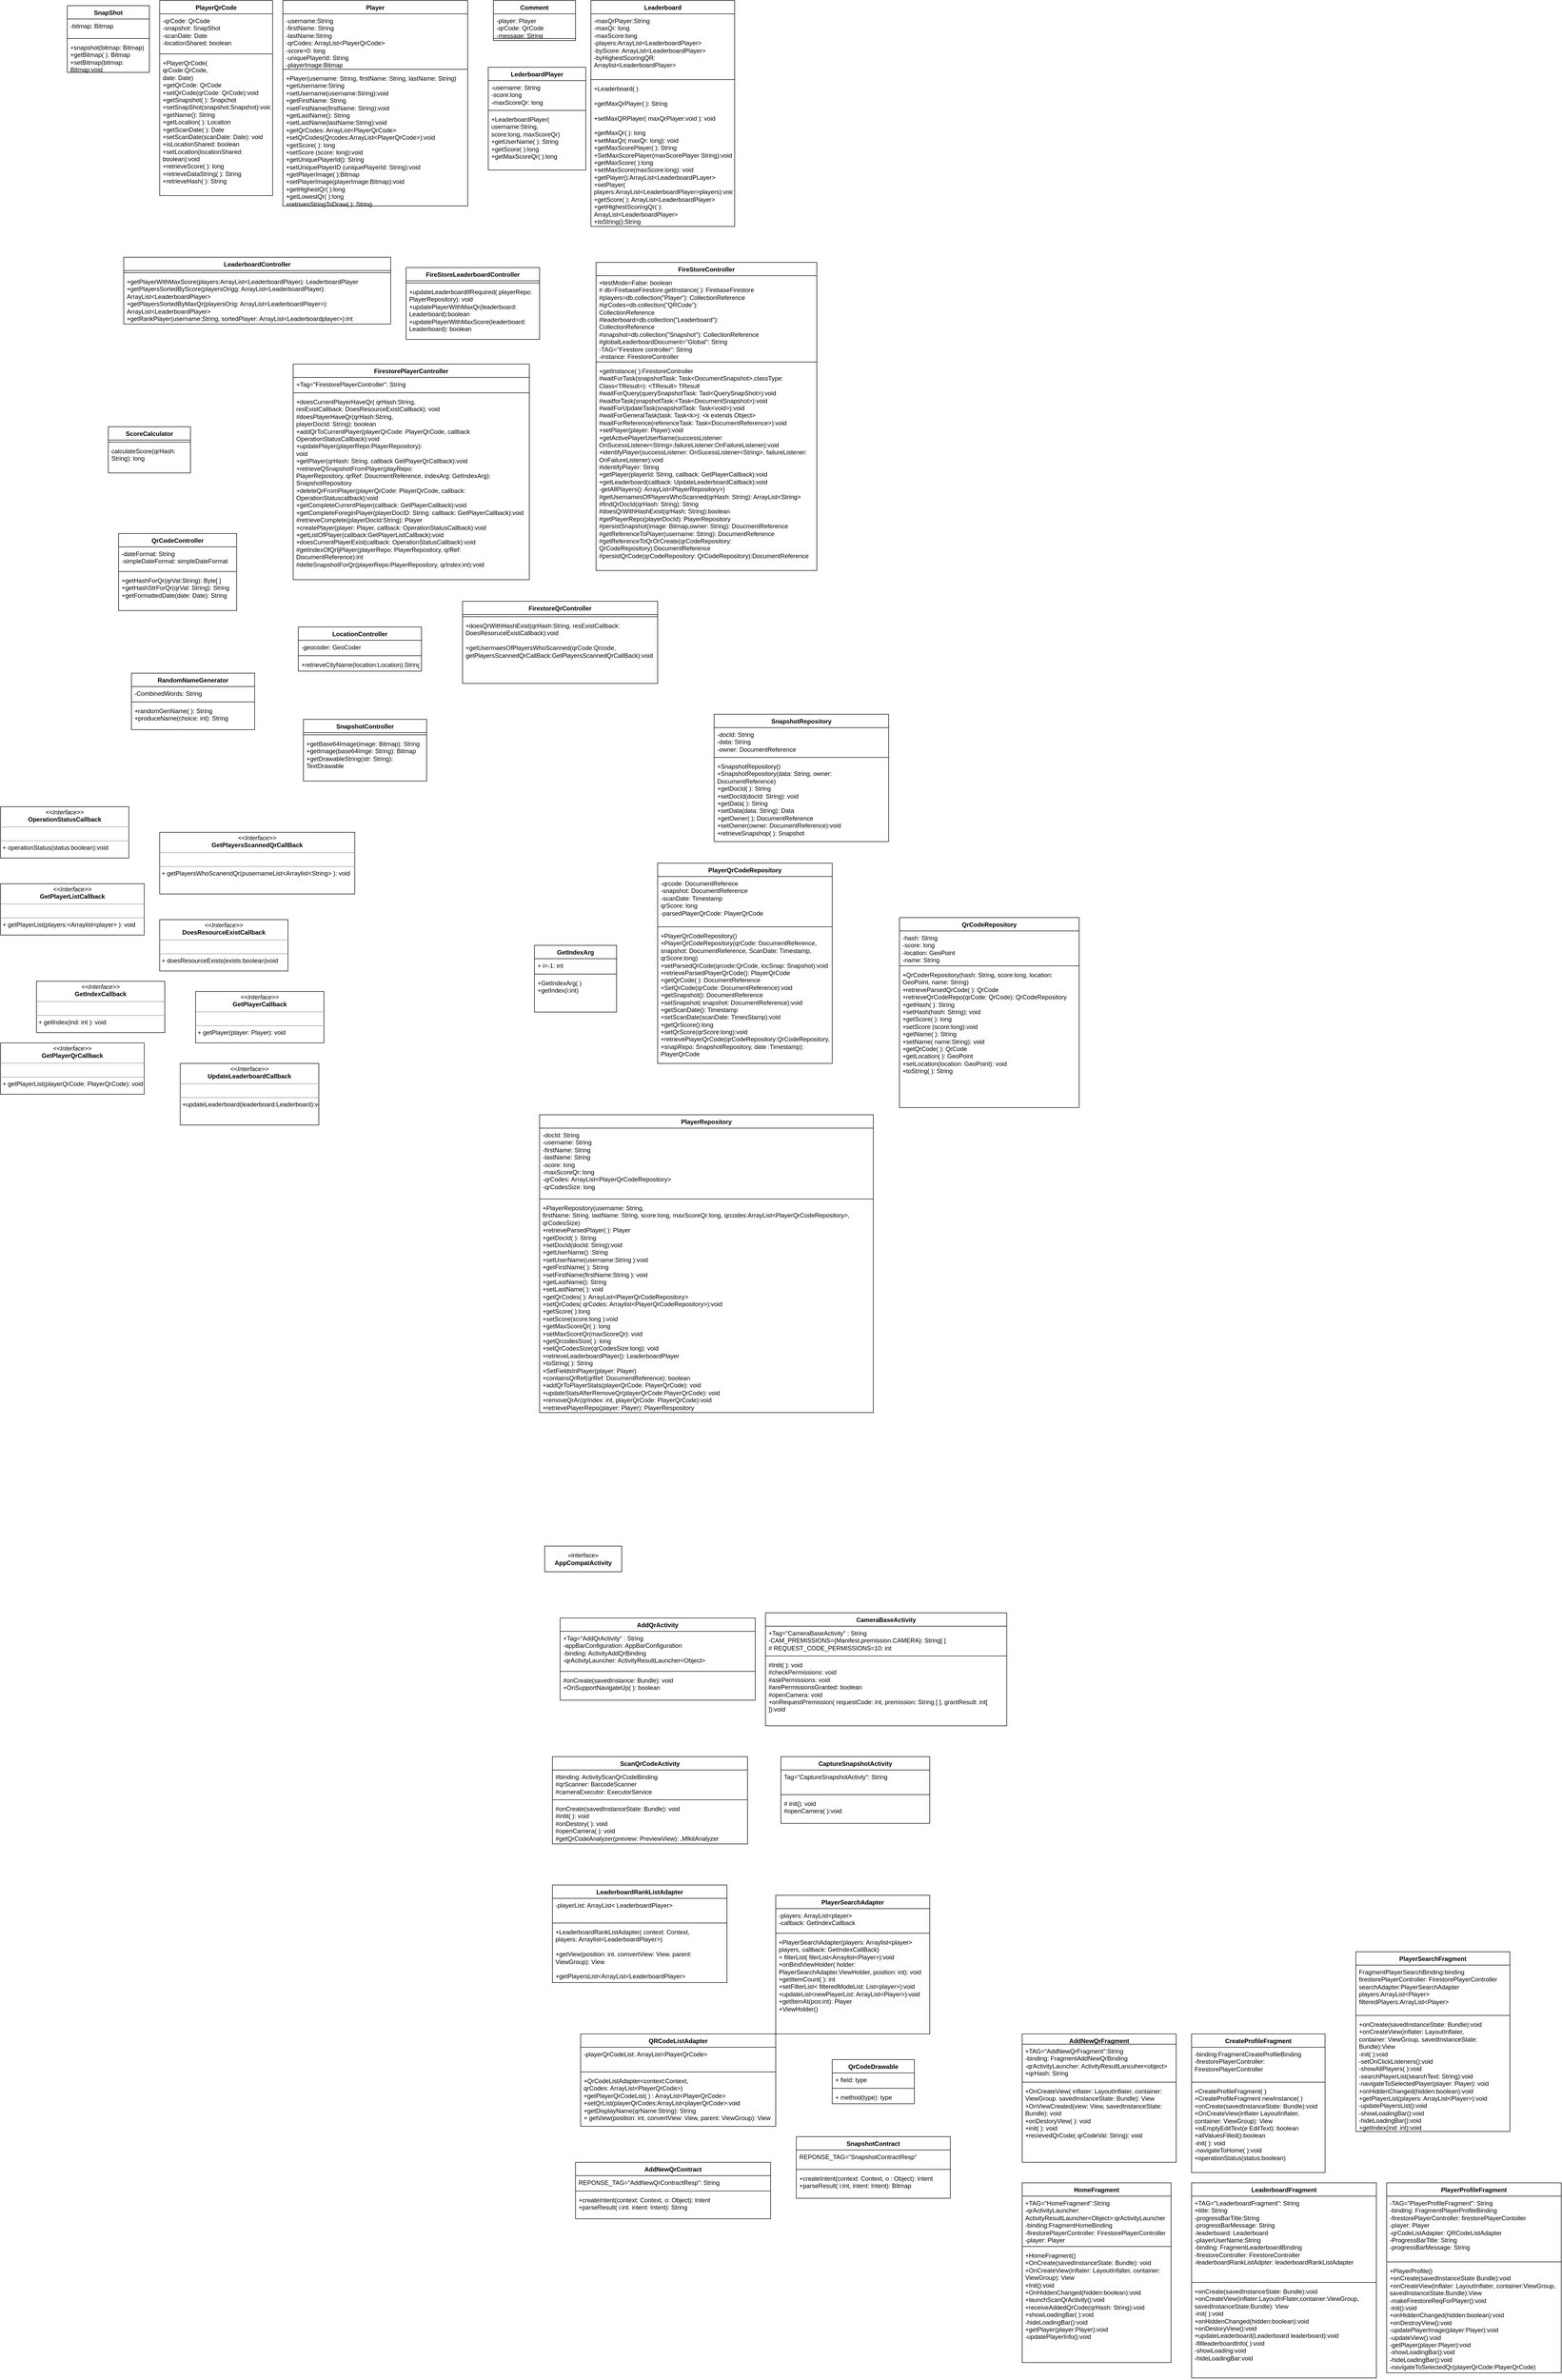 <mxfile version="21.0.6" type="github">
  <diagram name="Page-1" id="iM3VnT9SyAMWZlAbuz2z">
    <mxGraphModel dx="1200" dy="566" grid="1" gridSize="10" guides="1" tooltips="1" connect="1" arrows="1" fold="1" page="1" pageScale="1" pageWidth="850" pageHeight="1100" math="0" shadow="0">
      <root>
        <mxCell id="0" />
        <mxCell id="1" parent="0" />
        <mxCell id="nQNH612VHkfuGx5EY-RF-2" value="Comment" style="swimlane;fontStyle=1;align=center;verticalAlign=top;childLayout=stackLayout;horizontal=1;startSize=26;horizontalStack=0;resizeParent=1;resizeParentMax=0;resizeLast=0;collapsible=1;marginBottom=0;whiteSpace=wrap;html=1;" parent="1" vertex="1">
          <mxGeometry x="120" y="10" width="160" height="78" as="geometry" />
        </mxCell>
        <mxCell id="nQNH612VHkfuGx5EY-RF-3" value="-player: Player&lt;br&gt;-qrCode: QrCode&lt;br&gt;-message: String" style="text;strokeColor=none;fillColor=none;align=left;verticalAlign=top;spacingLeft=4;spacingRight=4;overflow=hidden;rotatable=0;points=[[0,0.5],[1,0.5]];portConstraint=eastwest;whiteSpace=wrap;html=1;" parent="nQNH612VHkfuGx5EY-RF-2" vertex="1">
          <mxGeometry y="26" width="160" height="44" as="geometry" />
        </mxCell>
        <mxCell id="nQNH612VHkfuGx5EY-RF-4" value="" style="line;strokeWidth=1;fillColor=none;align=left;verticalAlign=middle;spacingTop=-1;spacingLeft=3;spacingRight=3;rotatable=0;labelPosition=right;points=[];portConstraint=eastwest;strokeColor=inherit;" parent="nQNH612VHkfuGx5EY-RF-2" vertex="1">
          <mxGeometry y="70" width="160" height="8" as="geometry" />
        </mxCell>
        <mxCell id="nQNH612VHkfuGx5EY-RF-6" value="Leaderboard" style="swimlane;fontStyle=1;align=center;verticalAlign=top;childLayout=stackLayout;horizontal=1;startSize=26;horizontalStack=0;resizeParent=1;resizeParentMax=0;resizeLast=0;collapsible=1;marginBottom=0;whiteSpace=wrap;html=1;" parent="1" vertex="1">
          <mxGeometry x="310" y="10" width="280" height="440" as="geometry" />
        </mxCell>
        <mxCell id="nQNH612VHkfuGx5EY-RF-7" value="-maxQrPlayer:String&lt;br&gt;-maxQr: long&lt;br&gt;-maxScore:long&lt;br&gt;-players:ArrayList&amp;lt;LeaderboardPlayer&amp;gt;&lt;br&gt;-byScore: ArrayList&amp;lt;LeaderboardPlayer&amp;gt;&lt;br&gt;-byHighestScoringQR: Arraylist&amp;lt;LeaderboardPlayer&amp;gt;" style="text;strokeColor=none;fillColor=none;align=left;verticalAlign=top;spacingLeft=4;spacingRight=4;overflow=hidden;rotatable=0;points=[[0,0.5],[1,0.5]];portConstraint=eastwest;whiteSpace=wrap;html=1;" parent="nQNH612VHkfuGx5EY-RF-6" vertex="1">
          <mxGeometry y="26" width="280" height="124" as="geometry" />
        </mxCell>
        <mxCell id="nQNH612VHkfuGx5EY-RF-8" value="" style="line;strokeWidth=1;fillColor=none;align=left;verticalAlign=middle;spacingTop=-1;spacingLeft=3;spacingRight=3;rotatable=0;labelPosition=right;points=[];portConstraint=eastwest;strokeColor=inherit;" parent="nQNH612VHkfuGx5EY-RF-6" vertex="1">
          <mxGeometry y="150" width="280" height="8" as="geometry" />
        </mxCell>
        <mxCell id="nQNH612VHkfuGx5EY-RF-9" value="+Leaderboard( )&lt;br&gt;&lt;br&gt;+getMaxQrPlayer( ): String&lt;br&gt;&lt;br&gt;+setMaxQRPlayer( maxQrPlayer:void ): void&lt;br&gt;&lt;br&gt;+getMaxQr( ): long&lt;br&gt;+setMaxQr( maxQr: long): void&lt;br&gt;+getMaxScorePlayer( ): String&lt;br&gt;+SetMaxScorePlayer(maxScorePlayer String):void&lt;br&gt;+getMaxScore( ):long&lt;br&gt;+setMaxScore(maxScore:long): void&lt;br&gt;+getPlayer():ArrayList&amp;lt;LeaderboardPLayer&amp;gt;&lt;br&gt;+setPlayer( players:ArrayList&amp;lt;LeaderboardPlayer&amp;gt;players):void&lt;br&gt;+getScore( ): ArrayList&amp;lt;LeaderboardPlayer&amp;gt;&lt;br&gt;+getHighestScoringQr( ): ArrayList&amp;lt;LeaderboardPlayer&amp;gt;&lt;br&gt;+toString():String" style="text;strokeColor=none;fillColor=none;align=left;verticalAlign=top;spacingLeft=4;spacingRight=4;overflow=hidden;rotatable=0;points=[[0,0.5],[1,0.5]];portConstraint=eastwest;whiteSpace=wrap;html=1;" parent="nQNH612VHkfuGx5EY-RF-6" vertex="1">
          <mxGeometry y="158" width="280" height="282" as="geometry" />
        </mxCell>
        <mxCell id="nQNH612VHkfuGx5EY-RF-10" value="LederboardPlayer" style="swimlane;fontStyle=1;align=center;verticalAlign=top;childLayout=stackLayout;horizontal=1;startSize=26;horizontalStack=0;resizeParent=1;resizeParentMax=0;resizeLast=0;collapsible=1;marginBottom=0;whiteSpace=wrap;html=1;" parent="1" vertex="1">
          <mxGeometry x="110" y="140" width="190" height="200" as="geometry" />
        </mxCell>
        <mxCell id="nQNH612VHkfuGx5EY-RF-11" value="-username: String&lt;br&gt;-score:long&lt;br&gt;-maxScoreQr: long" style="text;strokeColor=none;fillColor=none;align=left;verticalAlign=top;spacingLeft=4;spacingRight=4;overflow=hidden;rotatable=0;points=[[0,0.5],[1,0.5]];portConstraint=eastwest;whiteSpace=wrap;html=1;" parent="nQNH612VHkfuGx5EY-RF-10" vertex="1">
          <mxGeometry y="26" width="190" height="54" as="geometry" />
        </mxCell>
        <mxCell id="nQNH612VHkfuGx5EY-RF-12" value="" style="line;strokeWidth=1;fillColor=none;align=left;verticalAlign=middle;spacingTop=-1;spacingLeft=3;spacingRight=3;rotatable=0;labelPosition=right;points=[];portConstraint=eastwest;strokeColor=inherit;" parent="nQNH612VHkfuGx5EY-RF-10" vertex="1">
          <mxGeometry y="80" width="190" height="8" as="geometry" />
        </mxCell>
        <mxCell id="nQNH612VHkfuGx5EY-RF-13" value="+LeaderboardPlayer(&lt;br&gt;username:String,&lt;br&gt;score:long, maxScoreQr)&lt;br&gt;+getUserName( ): String&lt;br&gt;+getScore( ):long&lt;br&gt;+getMaxScoreQr( ):long" style="text;strokeColor=none;fillColor=none;align=left;verticalAlign=top;spacingLeft=4;spacingRight=4;overflow=hidden;rotatable=0;points=[[0,0.5],[1,0.5]];portConstraint=eastwest;whiteSpace=wrap;html=1;" parent="nQNH612VHkfuGx5EY-RF-10" vertex="1">
          <mxGeometry y="88" width="190" height="112" as="geometry" />
        </mxCell>
        <mxCell id="nQNH612VHkfuGx5EY-RF-14" value="Player" style="swimlane;fontStyle=1;align=center;verticalAlign=top;childLayout=stackLayout;horizontal=1;startSize=26;horizontalStack=0;resizeParent=1;resizeParentMax=0;resizeLast=0;collapsible=1;marginBottom=0;whiteSpace=wrap;html=1;" parent="1" vertex="1">
          <mxGeometry x="-290" y="10" width="360" height="400" as="geometry" />
        </mxCell>
        <mxCell id="nQNH612VHkfuGx5EY-RF-15" value="-username:String&lt;br&gt;-firstName: String&lt;br&gt;-lastName:String&lt;br&gt;-qrCodes: ArrayList&amp;lt;PlayerQrCode&amp;gt;&lt;br&gt;-score=0: long&lt;br&gt;-uniquePlayerId: String&lt;br&gt;-playerImage:Bitmap" style="text;strokeColor=none;fillColor=none;align=left;verticalAlign=top;spacingLeft=4;spacingRight=4;overflow=hidden;rotatable=0;points=[[0,0.5],[1,0.5]];portConstraint=eastwest;whiteSpace=wrap;html=1;" parent="nQNH612VHkfuGx5EY-RF-14" vertex="1">
          <mxGeometry y="26" width="360" height="104" as="geometry" />
        </mxCell>
        <mxCell id="nQNH612VHkfuGx5EY-RF-16" value="" style="line;strokeWidth=1;fillColor=none;align=left;verticalAlign=middle;spacingTop=-1;spacingLeft=3;spacingRight=3;rotatable=0;labelPosition=right;points=[];portConstraint=eastwest;strokeColor=inherit;" parent="nQNH612VHkfuGx5EY-RF-14" vertex="1">
          <mxGeometry y="130" width="360" height="8" as="geometry" />
        </mxCell>
        <mxCell id="nQNH612VHkfuGx5EY-RF-17" value="+Player(username: String, firstName: String, lastName: String)&lt;br&gt;+getUsername:String&lt;br&gt;+setUsername(username:String):void&lt;br&gt;+getFirstName: String&lt;br&gt;+setFirstName(firstName: String):void&lt;br&gt;+getLastName(): String&lt;br&gt;+setLastName(lastName:String):void&lt;br&gt;+getQrCodes: ArrayList&amp;lt;PlayerQrCode&amp;gt;&lt;br&gt;+setQrCodes(Qrcodes:ArrayList&amp;lt;PlayerQrCode&amp;gt;):void&lt;br&gt;+getScore( ): long&lt;br&gt;+setScore (score: long):void&lt;br&gt;+getUniquePlayerId(): String&lt;br&gt;+setUniquePlayerID (uniquePlayerId: String):void&lt;br&gt;+getPlayerImage( ):Bitmap&lt;br&gt;+setPlayerImage(playerImage:Bitmap):void&lt;br&gt;+getHighestQr( ):long&lt;br&gt;+getLowestQr( ):long&lt;br&gt;+retrivesStringToDraw( ): String" style="text;strokeColor=none;fillColor=none;align=left;verticalAlign=top;spacingLeft=4;spacingRight=4;overflow=hidden;rotatable=0;points=[[0,0.5],[1,0.5]];portConstraint=eastwest;whiteSpace=wrap;html=1;" parent="nQNH612VHkfuGx5EY-RF-14" vertex="1">
          <mxGeometry y="138" width="360" height="262" as="geometry" />
        </mxCell>
        <mxCell id="nQNH612VHkfuGx5EY-RF-18" value="PlayerQrCode" style="swimlane;fontStyle=1;align=center;verticalAlign=top;childLayout=stackLayout;horizontal=1;startSize=26;horizontalStack=0;resizeParent=1;resizeParentMax=0;resizeLast=0;collapsible=1;marginBottom=0;whiteSpace=wrap;html=1;" parent="1" vertex="1">
          <mxGeometry x="-530" y="10" width="220" height="380" as="geometry" />
        </mxCell>
        <mxCell id="nQNH612VHkfuGx5EY-RF-19" value="-qrCode: QrCode&lt;br&gt;-snapshot: SnapShot&lt;br&gt;-scanDate: Date&lt;br&gt;-locationShared: boolean&lt;br&gt;" style="text;strokeColor=none;fillColor=none;align=left;verticalAlign=top;spacingLeft=4;spacingRight=4;overflow=hidden;rotatable=0;points=[[0,0.5],[1,0.5]];portConstraint=eastwest;whiteSpace=wrap;html=1;" parent="nQNH612VHkfuGx5EY-RF-18" vertex="1">
          <mxGeometry y="26" width="220" height="74" as="geometry" />
        </mxCell>
        <mxCell id="nQNH612VHkfuGx5EY-RF-20" value="" style="line;strokeWidth=1;fillColor=none;align=left;verticalAlign=middle;spacingTop=-1;spacingLeft=3;spacingRight=3;rotatable=0;labelPosition=right;points=[];portConstraint=eastwest;strokeColor=inherit;" parent="nQNH612VHkfuGx5EY-RF-18" vertex="1">
          <mxGeometry y="100" width="220" height="8" as="geometry" />
        </mxCell>
        <mxCell id="nQNH612VHkfuGx5EY-RF-21" value="+PlayerQrCode(&lt;br&gt;qrCode:QrCode,&lt;br&gt;date: Date)&lt;br&gt;+getQrCode: QrCode&lt;br&gt;+setQrCode(qrCode: QrCode):void&lt;br&gt;+getSnapshot( ): Snapchot&lt;br&gt;+setSnapShot(snapshot:Snapshot):void&lt;br&gt;+getName(): String&lt;br&gt;+getLocation( ): Location&lt;br&gt;+getScanDate( ): Date&lt;br&gt;+setScanDate(scanDate: Date): void&lt;br&gt;+isLocationShared: boolean&lt;br&gt;+setLocation(locationShared: boolean):void&lt;br&gt;+retrieveScore( ): long&lt;br&gt;+retrieveDataString( ): String&lt;br&gt;+retrieveHash( ): String" style="text;strokeColor=none;fillColor=none;align=left;verticalAlign=top;spacingLeft=4;spacingRight=4;overflow=hidden;rotatable=0;points=[[0,0.5],[1,0.5]];portConstraint=eastwest;whiteSpace=wrap;html=1;" parent="nQNH612VHkfuGx5EY-RF-18" vertex="1">
          <mxGeometry y="108" width="220" height="272" as="geometry" />
        </mxCell>
        <mxCell id="nQNH612VHkfuGx5EY-RF-22" value="SnapShot" style="swimlane;fontStyle=1;align=center;verticalAlign=top;childLayout=stackLayout;horizontal=1;startSize=26;horizontalStack=0;resizeParent=1;resizeParentMax=0;resizeLast=0;collapsible=1;marginBottom=0;whiteSpace=wrap;html=1;" parent="1" vertex="1">
          <mxGeometry x="-710" y="20" width="160" height="130" as="geometry" />
        </mxCell>
        <mxCell id="nQNH612VHkfuGx5EY-RF-23" value="-bitmap: Bitmap&lt;br&gt;" style="text;strokeColor=none;fillColor=none;align=left;verticalAlign=top;spacingLeft=4;spacingRight=4;overflow=hidden;rotatable=0;points=[[0,0.5],[1,0.5]];portConstraint=eastwest;whiteSpace=wrap;html=1;" parent="nQNH612VHkfuGx5EY-RF-22" vertex="1">
          <mxGeometry y="26" width="160" height="34" as="geometry" />
        </mxCell>
        <mxCell id="nQNH612VHkfuGx5EY-RF-24" value="" style="line;strokeWidth=1;fillColor=none;align=left;verticalAlign=middle;spacingTop=-1;spacingLeft=3;spacingRight=3;rotatable=0;labelPosition=right;points=[];portConstraint=eastwest;strokeColor=inherit;" parent="nQNH612VHkfuGx5EY-RF-22" vertex="1">
          <mxGeometry y="60" width="160" height="8" as="geometry" />
        </mxCell>
        <mxCell id="nQNH612VHkfuGx5EY-RF-25" value="+snapshot(bitmap: Bitmap)&lt;br&gt;+getBitmap( ): Bitmap&lt;br&gt;+setBitmap(bitmap: Bitmap:void" style="text;strokeColor=none;fillColor=none;align=left;verticalAlign=top;spacingLeft=4;spacingRight=4;overflow=hidden;rotatable=0;points=[[0,0.5],[1,0.5]];portConstraint=eastwest;whiteSpace=wrap;html=1;" parent="nQNH612VHkfuGx5EY-RF-22" vertex="1">
          <mxGeometry y="68" width="160" height="62" as="geometry" />
        </mxCell>
        <mxCell id="nQNH612VHkfuGx5EY-RF-30" value="FireStoreController" style="swimlane;fontStyle=1;align=center;verticalAlign=top;childLayout=stackLayout;horizontal=1;startSize=26;horizontalStack=0;resizeParent=1;resizeParentMax=0;resizeLast=0;collapsible=1;marginBottom=0;whiteSpace=wrap;html=1;" parent="1" vertex="1">
          <mxGeometry x="320" y="520" width="430" height="600" as="geometry" />
        </mxCell>
        <mxCell id="nQNH612VHkfuGx5EY-RF-31" value="+testMode=False: boolean&lt;br&gt;# db=FirebaseFirestore.getInstance( ): FirebaseFirestore&lt;br&gt;#players=db.collection(&quot;Player&quot;): CollectionReference&lt;br&gt;#qrCodes=db.collection(&quot;QRCode&quot;):&lt;br&gt;CollectionReference&lt;br&gt;#leaderboard=db.collection(&quot;Leaderboard&quot;):&lt;br&gt;CollectionReference&lt;br&gt;#snapshot=db.collection(&quot;Snapshot&quot;): CollectionReference&lt;br&gt;#globalLeaderboardDocument=&quot;Global&quot;: String&lt;br&gt;-TAG=&quot;Firestore controller&quot;: String&lt;br&gt;-instance: FirestoreController" style="text;strokeColor=none;fillColor=none;align=left;verticalAlign=top;spacingLeft=4;spacingRight=4;overflow=hidden;rotatable=0;points=[[0,0.5],[1,0.5]];portConstraint=eastwest;whiteSpace=wrap;html=1;" parent="nQNH612VHkfuGx5EY-RF-30" vertex="1">
          <mxGeometry y="26" width="430" height="164" as="geometry" />
        </mxCell>
        <mxCell id="nQNH612VHkfuGx5EY-RF-32" value="" style="line;strokeWidth=1;fillColor=none;align=left;verticalAlign=middle;spacingTop=-1;spacingLeft=3;spacingRight=3;rotatable=0;labelPosition=right;points=[];portConstraint=eastwest;strokeColor=inherit;" parent="nQNH612VHkfuGx5EY-RF-30" vertex="1">
          <mxGeometry y="190" width="430" height="8" as="geometry" />
        </mxCell>
        <mxCell id="nQNH612VHkfuGx5EY-RF-33" value="+getInstance( ):FirestoreController&lt;br&gt;#waitForTask(snapshotTask: Task&amp;lt;DocumentSnapshot&amp;gt;,classType: Class&amp;lt;TResult&amp;gt;): &amp;lt;TResult&amp;gt; TResult&lt;br&gt;#waitForQuery(querySnapshotTask: Tasl&amp;lt;QuerySnapShot&amp;gt;):void&lt;br&gt;#waitforTask(snapshotTask:&amp;lt;Task&amp;lt;DocumentSnapshot&amp;gt;):void&lt;br&gt;#waitForUpdateTask(snapshotTask: Task&amp;lt;void&amp;gt;):void&lt;br&gt;#waitForGeneralTask(task: Task&amp;lt;k&amp;gt;): &amp;lt;k extends Object&amp;gt;&lt;br&gt;#waitForReference(referenceTask: Task&amp;lt;DocumentReference&amp;gt;):void&lt;br&gt;+setPlayer(player: Player):void&lt;br&gt;+getActivePlayerUserName(successListener:&lt;br&gt;OnSucessListener&amp;lt;String&amp;gt;,failureListener:OnFailureListener):void&lt;br&gt;+identifyPlayer(successListener: OnSucessListener&amp;lt;String&amp;gt;, failureListener: OnFailureListener):void&lt;br&gt;#identifyPlayer: String&lt;br&gt;+getPlayer(playerId: String, callback: GetPlayerCallback):void&lt;br&gt;+getLeaderboard(callback: UpdateLeaderboardCallback):void&lt;br&gt;-getAllPlayers(): ArrayList&amp;lt;PlayerRepository&amp;gt;)&lt;br&gt;#getUsernamesOfPlayersWhoScanned(qrHash: String): ArrayList&amp;lt;String&amp;gt;&lt;br&gt;#findQrDocId(qrHash: String): String&lt;br&gt;#doesQrWithHashExist(qrHash: String):boolean&lt;br&gt;#getPlayerRepo(playerDocId): PlayerRepository&lt;br&gt;#persistSnapshot(image: Bitmap,owner: String): DoucmentReference&lt;br&gt;#getReferenceToPlayer(username: String): DocumentReference&lt;br&gt;#getReferenceToQrOrCreate(qrCodeRepository: QrCodeRepository):DocumentReference&lt;br&gt;#persistQrCode(qrCodeRepository: QrCodeRepository):DocumentReference&lt;br&gt;" style="text;strokeColor=none;fillColor=none;align=left;verticalAlign=top;spacingLeft=4;spacingRight=4;overflow=hidden;rotatable=0;points=[[0,0.5],[1,0.5]];portConstraint=eastwest;whiteSpace=wrap;html=1;" parent="nQNH612VHkfuGx5EY-RF-30" vertex="1">
          <mxGeometry y="198" width="430" height="402" as="geometry" />
        </mxCell>
        <mxCell id="GJ8ESOO0SuFdvQ9mrWzl-1" value="FireStoreLeaderboardController" style="swimlane;fontStyle=1;align=center;verticalAlign=top;childLayout=stackLayout;horizontal=1;startSize=26;horizontalStack=0;resizeParent=1;resizeParentMax=0;resizeLast=0;collapsible=1;marginBottom=0;whiteSpace=wrap;html=1;" parent="1" vertex="1">
          <mxGeometry x="-50" y="530" width="260" height="140" as="geometry" />
        </mxCell>
        <mxCell id="GJ8ESOO0SuFdvQ9mrWzl-3" value="" style="line;strokeWidth=1;fillColor=none;align=left;verticalAlign=middle;spacingTop=-1;spacingLeft=3;spacingRight=3;rotatable=0;labelPosition=right;points=[];portConstraint=eastwest;strokeColor=inherit;" parent="GJ8ESOO0SuFdvQ9mrWzl-1" vertex="1">
          <mxGeometry y="26" width="260" height="8" as="geometry" />
        </mxCell>
        <mxCell id="GJ8ESOO0SuFdvQ9mrWzl-4" value="+updateLeaderboardIfRequired( playerRepo:&lt;br&gt;PlayerRepository): void&lt;br&gt;+updatePlayerWithMaxQr(leaderboard: Leaderboard):boolean&lt;br&gt;+updatePlayerWithMaxScore(leaderboard: Leaderboard): boolean" style="text;strokeColor=none;fillColor=none;align=left;verticalAlign=top;spacingLeft=4;spacingRight=4;overflow=hidden;rotatable=0;points=[[0,0.5],[1,0.5]];portConstraint=eastwest;whiteSpace=wrap;html=1;" parent="GJ8ESOO0SuFdvQ9mrWzl-1" vertex="1">
          <mxGeometry y="34" width="260" height="106" as="geometry" />
        </mxCell>
        <mxCell id="GJ8ESOO0SuFdvQ9mrWzl-5" value="FirestorePlayerController" style="swimlane;fontStyle=1;align=center;verticalAlign=top;childLayout=stackLayout;horizontal=1;startSize=26;horizontalStack=0;resizeParent=1;resizeParentMax=0;resizeLast=0;collapsible=1;marginBottom=0;whiteSpace=wrap;html=1;" parent="1" vertex="1">
          <mxGeometry x="-270" y="718" width="460" height="420" as="geometry" />
        </mxCell>
        <mxCell id="GJ8ESOO0SuFdvQ9mrWzl-6" value="+Tag=&quot;FirestorePlayerController&quot;: String" style="text;strokeColor=none;fillColor=none;align=left;verticalAlign=top;spacingLeft=4;spacingRight=4;overflow=hidden;rotatable=0;points=[[0,0.5],[1,0.5]];portConstraint=eastwest;whiteSpace=wrap;html=1;" parent="GJ8ESOO0SuFdvQ9mrWzl-5" vertex="1">
          <mxGeometry y="26" width="460" height="26" as="geometry" />
        </mxCell>
        <mxCell id="GJ8ESOO0SuFdvQ9mrWzl-7" value="" style="line;strokeWidth=1;fillColor=none;align=left;verticalAlign=middle;spacingTop=-1;spacingLeft=3;spacingRight=3;rotatable=0;labelPosition=right;points=[];portConstraint=eastwest;strokeColor=inherit;" parent="GJ8ESOO0SuFdvQ9mrWzl-5" vertex="1">
          <mxGeometry y="52" width="460" height="8" as="geometry" />
        </mxCell>
        <mxCell id="GJ8ESOO0SuFdvQ9mrWzl-8" value="+doesCurrentPlayerHaveQr( qrHash:String,&lt;br&gt;resExistCallback: DoesResourceExistCallback): void&lt;br&gt;#doesPlayerHaveQr(qrHash:String,&lt;br&gt;playerDocId: String): boolean&lt;br&gt;+addQrToCurrentPlayer(playerQrCode: PlayerQrCode, callback OperationStatusCallback):void&lt;br&gt;+updatePlayer(playerRepo:PlayerRepository):&lt;br&gt;void&lt;br&gt;+getPlayer(qrHash: String, callback GetPlayerQrCallback):void&lt;br&gt;+retrieveQSnapshotFromPlayer(playRepo:&lt;br&gt;PlayerRepository, qrRef: DoucmentReference, indexArg: GetIndexArg): SnapshotRepository&lt;br&gt;+deleteQrFromPlayer(playerQrCode: PlayerQrCode, callback: OperationStatuscallback):void&lt;br&gt;+getCompleteCurrentPlayer(callback: GetPlayerCallback):void&lt;br&gt;+getCompleteForeginPlayer(playerDocID: String: callback: GetPlayerCallback):void&lt;br&gt;#retrieveComplete(playerDocId:String): Player&lt;br&gt;+createPlayer(player: Player, callback: OperationStatusCallback):void&lt;br&gt;+getListOfPlayer(callback:GetPlayerListCallback):void&lt;br&gt;+doesCurrentPlayerExist(callback: OperationStatusCallback):void&lt;br&gt;#getIndexOfQrIjPlayer(playerRepo: PlayerRepository, qrRef: DocumentReference):int&lt;br&gt;#delteSnapshotForQr(playerRepo:PlayerRepository, qrIndex:int):void" style="text;strokeColor=none;fillColor=none;align=left;verticalAlign=top;spacingLeft=4;spacingRight=4;overflow=hidden;rotatable=0;points=[[0,0.5],[1,0.5]];portConstraint=eastwest;whiteSpace=wrap;html=1;" parent="GJ8ESOO0SuFdvQ9mrWzl-5" vertex="1">
          <mxGeometry y="60" width="460" height="360" as="geometry" />
        </mxCell>
        <mxCell id="GJ8ESOO0SuFdvQ9mrWzl-9" value="FirestoreQrController" style="swimlane;fontStyle=1;align=center;verticalAlign=top;childLayout=stackLayout;horizontal=1;startSize=26;horizontalStack=0;resizeParent=1;resizeParentMax=0;resizeLast=0;collapsible=1;marginBottom=0;whiteSpace=wrap;html=1;" parent="1" vertex="1">
          <mxGeometry x="60" y="1180" width="380" height="160" as="geometry" />
        </mxCell>
        <mxCell id="GJ8ESOO0SuFdvQ9mrWzl-11" value="" style="line;strokeWidth=1;fillColor=none;align=left;verticalAlign=middle;spacingTop=-1;spacingLeft=3;spacingRight=3;rotatable=0;labelPosition=right;points=[];portConstraint=eastwest;strokeColor=inherit;" parent="GJ8ESOO0SuFdvQ9mrWzl-9" vertex="1">
          <mxGeometry y="26" width="380" height="8" as="geometry" />
        </mxCell>
        <mxCell id="GJ8ESOO0SuFdvQ9mrWzl-12" value="+doesQrWithHashExist(qrHash:String, resExistCallback: DoesResoruceExistCallback):void&lt;br&gt;&lt;br&gt;+getUsermaesOfPlayersWhoScanned(qrCode:Qrcode,&lt;br&gt;getPlayersScannedQrCallBack:GetPlayersScannedQrCallBack):void" style="text;strokeColor=none;fillColor=none;align=left;verticalAlign=top;spacingLeft=4;spacingRight=4;overflow=hidden;rotatable=0;points=[[0,0.5],[1,0.5]];portConstraint=eastwest;whiteSpace=wrap;html=1;" parent="GJ8ESOO0SuFdvQ9mrWzl-9" vertex="1">
          <mxGeometry y="34" width="380" height="126" as="geometry" />
        </mxCell>
        <mxCell id="GJ8ESOO0SuFdvQ9mrWzl-13" value="LeaderboardController" style="swimlane;fontStyle=1;align=center;verticalAlign=top;childLayout=stackLayout;horizontal=1;startSize=26;horizontalStack=0;resizeParent=1;resizeParentMax=0;resizeLast=0;collapsible=1;marginBottom=0;whiteSpace=wrap;html=1;" parent="1" vertex="1">
          <mxGeometry x="-600" y="510" width="520" height="130" as="geometry" />
        </mxCell>
        <mxCell id="GJ8ESOO0SuFdvQ9mrWzl-15" value="" style="line;strokeWidth=1;fillColor=none;align=left;verticalAlign=middle;spacingTop=-1;spacingLeft=3;spacingRight=3;rotatable=0;labelPosition=right;points=[];portConstraint=eastwest;strokeColor=inherit;" parent="GJ8ESOO0SuFdvQ9mrWzl-13" vertex="1">
          <mxGeometry y="26" width="520" height="8" as="geometry" />
        </mxCell>
        <mxCell id="GJ8ESOO0SuFdvQ9mrWzl-16" value="+getPlayerWithMaxScore(players:ArrayList&amp;lt;LeaderboardPlayer): LeaderboardPlayer&lt;br&gt;+getPlayersSortedByScore(playersOrigg: ArrayList&amp;lt;LeaderboardPlayer): ArrayList&amp;lt;LeaderboardPlayer&amp;gt;&lt;br&gt;+getPlayersSortedByMaxQr(playersOrig: ArrayList&amp;lt;LeaderboardPlayer&amp;gt;): ArrayList&amp;lt;LeaderboardPlayer&amp;gt;&lt;br&gt;+getRankPlayer(username:String, sortedPlayer: ArrayList&amp;lt;Leaderboardplayer&amp;gt;):int" style="text;strokeColor=none;fillColor=none;align=left;verticalAlign=top;spacingLeft=4;spacingRight=4;overflow=hidden;rotatable=0;points=[[0,0.5],[1,0.5]];portConstraint=eastwest;whiteSpace=wrap;html=1;" parent="GJ8ESOO0SuFdvQ9mrWzl-13" vertex="1">
          <mxGeometry y="34" width="520" height="96" as="geometry" />
        </mxCell>
        <mxCell id="GJ8ESOO0SuFdvQ9mrWzl-17" value="LocationController" style="swimlane;fontStyle=1;align=center;verticalAlign=top;childLayout=stackLayout;horizontal=1;startSize=26;horizontalStack=0;resizeParent=1;resizeParentMax=0;resizeLast=0;collapsible=1;marginBottom=0;whiteSpace=wrap;html=1;" parent="1" vertex="1">
          <mxGeometry x="-260" y="1230" width="240" height="86" as="geometry" />
        </mxCell>
        <mxCell id="GJ8ESOO0SuFdvQ9mrWzl-18" value="-geocoder: GeoCoder" style="text;strokeColor=none;fillColor=none;align=left;verticalAlign=top;spacingLeft=4;spacingRight=4;overflow=hidden;rotatable=0;points=[[0,0.5],[1,0.5]];portConstraint=eastwest;whiteSpace=wrap;html=1;" parent="GJ8ESOO0SuFdvQ9mrWzl-17" vertex="1">
          <mxGeometry y="26" width="240" height="26" as="geometry" />
        </mxCell>
        <mxCell id="GJ8ESOO0SuFdvQ9mrWzl-19" value="" style="line;strokeWidth=1;fillColor=none;align=left;verticalAlign=middle;spacingTop=-1;spacingLeft=3;spacingRight=3;rotatable=0;labelPosition=right;points=[];portConstraint=eastwest;strokeColor=inherit;" parent="GJ8ESOO0SuFdvQ9mrWzl-17" vertex="1">
          <mxGeometry y="52" width="240" height="8" as="geometry" />
        </mxCell>
        <mxCell id="GJ8ESOO0SuFdvQ9mrWzl-20" value="+retrieveCityName(location:Location):String" style="text;strokeColor=none;fillColor=none;align=left;verticalAlign=top;spacingLeft=4;spacingRight=4;overflow=hidden;rotatable=0;points=[[0,0.5],[1,0.5]];portConstraint=eastwest;whiteSpace=wrap;html=1;" parent="GJ8ESOO0SuFdvQ9mrWzl-17" vertex="1">
          <mxGeometry y="60" width="240" height="26" as="geometry" />
        </mxCell>
        <mxCell id="GJ8ESOO0SuFdvQ9mrWzl-21" value="QrCodeController" style="swimlane;fontStyle=1;align=center;verticalAlign=top;childLayout=stackLayout;horizontal=1;startSize=26;horizontalStack=0;resizeParent=1;resizeParentMax=0;resizeLast=0;collapsible=1;marginBottom=0;whiteSpace=wrap;html=1;" parent="1" vertex="1">
          <mxGeometry x="-610" y="1048" width="230" height="150" as="geometry" />
        </mxCell>
        <mxCell id="GJ8ESOO0SuFdvQ9mrWzl-22" value="-dateFormat: String&lt;br&gt;-simpleDateFormat: simpleDateFormat" style="text;strokeColor=none;fillColor=none;align=left;verticalAlign=top;spacingLeft=4;spacingRight=4;overflow=hidden;rotatable=0;points=[[0,0.5],[1,0.5]];portConstraint=eastwest;whiteSpace=wrap;html=1;" parent="GJ8ESOO0SuFdvQ9mrWzl-21" vertex="1">
          <mxGeometry y="26" width="230" height="44" as="geometry" />
        </mxCell>
        <mxCell id="GJ8ESOO0SuFdvQ9mrWzl-23" value="" style="line;strokeWidth=1;fillColor=none;align=left;verticalAlign=middle;spacingTop=-1;spacingLeft=3;spacingRight=3;rotatable=0;labelPosition=right;points=[];portConstraint=eastwest;strokeColor=inherit;" parent="GJ8ESOO0SuFdvQ9mrWzl-21" vertex="1">
          <mxGeometry y="70" width="230" height="8" as="geometry" />
        </mxCell>
        <mxCell id="GJ8ESOO0SuFdvQ9mrWzl-24" value="+getHashForQr(qrVal:String): Byte[ ]&lt;br&gt;+getHashStrForQr(qrVal: String): String&lt;br&gt;+getFormattedDate(date: Date): String" style="text;strokeColor=none;fillColor=none;align=left;verticalAlign=top;spacingLeft=4;spacingRight=4;overflow=hidden;rotatable=0;points=[[0,0.5],[1,0.5]];portConstraint=eastwest;whiteSpace=wrap;html=1;" parent="GJ8ESOO0SuFdvQ9mrWzl-21" vertex="1">
          <mxGeometry y="78" width="230" height="72" as="geometry" />
        </mxCell>
        <mxCell id="GJ8ESOO0SuFdvQ9mrWzl-25" value="RandomNameGenerator" style="swimlane;fontStyle=1;align=center;verticalAlign=top;childLayout=stackLayout;horizontal=1;startSize=26;horizontalStack=0;resizeParent=1;resizeParentMax=0;resizeLast=0;collapsible=1;marginBottom=0;whiteSpace=wrap;html=1;" parent="1" vertex="1">
          <mxGeometry x="-585" y="1320" width="240" height="110" as="geometry" />
        </mxCell>
        <mxCell id="GJ8ESOO0SuFdvQ9mrWzl-26" value="-CombinedWords: String" style="text;strokeColor=none;fillColor=none;align=left;verticalAlign=top;spacingLeft=4;spacingRight=4;overflow=hidden;rotatable=0;points=[[0,0.5],[1,0.5]];portConstraint=eastwest;whiteSpace=wrap;html=1;" parent="GJ8ESOO0SuFdvQ9mrWzl-25" vertex="1">
          <mxGeometry y="26" width="240" height="26" as="geometry" />
        </mxCell>
        <mxCell id="GJ8ESOO0SuFdvQ9mrWzl-27" value="" style="line;strokeWidth=1;fillColor=none;align=left;verticalAlign=middle;spacingTop=-1;spacingLeft=3;spacingRight=3;rotatable=0;labelPosition=right;points=[];portConstraint=eastwest;strokeColor=inherit;" parent="GJ8ESOO0SuFdvQ9mrWzl-25" vertex="1">
          <mxGeometry y="52" width="240" height="8" as="geometry" />
        </mxCell>
        <mxCell id="GJ8ESOO0SuFdvQ9mrWzl-28" value="+randomGenName( ): String&lt;br&gt;+produceName(choice: int): String" style="text;strokeColor=none;fillColor=none;align=left;verticalAlign=top;spacingLeft=4;spacingRight=4;overflow=hidden;rotatable=0;points=[[0,0.5],[1,0.5]];portConstraint=eastwest;whiteSpace=wrap;html=1;" parent="GJ8ESOO0SuFdvQ9mrWzl-25" vertex="1">
          <mxGeometry y="60" width="240" height="50" as="geometry" />
        </mxCell>
        <mxCell id="GJ8ESOO0SuFdvQ9mrWzl-29" value="ScoreCalculator" style="swimlane;fontStyle=1;align=center;verticalAlign=top;childLayout=stackLayout;horizontal=1;startSize=26;horizontalStack=0;resizeParent=1;resizeParentMax=0;resizeLast=0;collapsible=1;marginBottom=0;whiteSpace=wrap;html=1;" parent="1" vertex="1">
          <mxGeometry x="-630" y="840" width="160" height="90" as="geometry" />
        </mxCell>
        <mxCell id="GJ8ESOO0SuFdvQ9mrWzl-31" value="" style="line;strokeWidth=1;fillColor=none;align=left;verticalAlign=middle;spacingTop=-1;spacingLeft=3;spacingRight=3;rotatable=0;labelPosition=right;points=[];portConstraint=eastwest;strokeColor=inherit;" parent="GJ8ESOO0SuFdvQ9mrWzl-29" vertex="1">
          <mxGeometry y="26" width="160" height="8" as="geometry" />
        </mxCell>
        <mxCell id="GJ8ESOO0SuFdvQ9mrWzl-32" value="calculateScore(qrHash: String): long" style="text;strokeColor=none;fillColor=none;align=left;verticalAlign=top;spacingLeft=4;spacingRight=4;overflow=hidden;rotatable=0;points=[[0,0.5],[1,0.5]];portConstraint=eastwest;whiteSpace=wrap;html=1;" parent="GJ8ESOO0SuFdvQ9mrWzl-29" vertex="1">
          <mxGeometry y="34" width="160" height="56" as="geometry" />
        </mxCell>
        <mxCell id="GJ8ESOO0SuFdvQ9mrWzl-33" value="SnapshotController" style="swimlane;fontStyle=1;align=center;verticalAlign=top;childLayout=stackLayout;horizontal=1;startSize=26;horizontalStack=0;resizeParent=1;resizeParentMax=0;resizeLast=0;collapsible=1;marginBottom=0;whiteSpace=wrap;html=1;" parent="1" vertex="1">
          <mxGeometry x="-250" y="1410" width="240" height="120" as="geometry" />
        </mxCell>
        <mxCell id="GJ8ESOO0SuFdvQ9mrWzl-35" value="" style="line;strokeWidth=1;fillColor=none;align=left;verticalAlign=middle;spacingTop=-1;spacingLeft=3;spacingRight=3;rotatable=0;labelPosition=right;points=[];portConstraint=eastwest;strokeColor=inherit;" parent="GJ8ESOO0SuFdvQ9mrWzl-33" vertex="1">
          <mxGeometry y="26" width="240" height="8" as="geometry" />
        </mxCell>
        <mxCell id="GJ8ESOO0SuFdvQ9mrWzl-36" value="+getBase64Image(image: Bitmap): String&lt;br&gt;+getImage(base64Imge: String): Bitmap&lt;br&gt;+getDrawableString(str: String): TextDrawable" style="text;strokeColor=none;fillColor=none;align=left;verticalAlign=top;spacingLeft=4;spacingRight=4;overflow=hidden;rotatable=0;points=[[0,0.5],[1,0.5]];portConstraint=eastwest;whiteSpace=wrap;html=1;" parent="GJ8ESOO0SuFdvQ9mrWzl-33" vertex="1">
          <mxGeometry y="34" width="240" height="86" as="geometry" />
        </mxCell>
        <mxCell id="GJ8ESOO0SuFdvQ9mrWzl-41" value="&lt;p style=&quot;margin:0px;margin-top:4px;text-align:center;&quot;&gt;&lt;i&gt;&amp;lt;&amp;lt;Interface&amp;gt;&amp;gt;&lt;/i&gt;&lt;br&gt;&lt;b&gt;DoesResourceExistCallback&lt;/b&gt;&lt;/p&gt;&lt;hr size=&quot;1&quot;&gt;&lt;p style=&quot;margin:0px;margin-left:4px;&quot;&gt;&lt;br&gt;&lt;/p&gt;&lt;hr size=&quot;1&quot;&gt;&lt;p style=&quot;margin:0px;margin-left:4px;&quot;&gt;+ doesResourceExists(exists:boolean)void&lt;br&gt;&lt;br&gt;&lt;/p&gt;" style="verticalAlign=top;align=left;overflow=fill;fontSize=12;fontFamily=Helvetica;html=1;whiteSpace=wrap;" parent="1" vertex="1">
          <mxGeometry x="-530" y="1800" width="250" height="100" as="geometry" />
        </mxCell>
        <mxCell id="GJ8ESOO0SuFdvQ9mrWzl-42" value="&lt;p style=&quot;margin:0px;margin-top:4px;text-align:center;&quot;&gt;&lt;i&gt;&amp;lt;&amp;lt;Interface&amp;gt;&amp;gt;&lt;/i&gt;&lt;br&gt;&lt;b&gt;GetIndexCallback&lt;/b&gt;&lt;/p&gt;&lt;hr size=&quot;1&quot;&gt;&lt;p style=&quot;margin:0px;margin-left:4px;&quot;&gt;&lt;br&gt;&lt;/p&gt;&lt;hr size=&quot;1&quot;&gt;&lt;p style=&quot;margin:0px;margin-left:4px;&quot;&gt;+ getIndex(ind: int ): void&lt;br&gt;&lt;br&gt;&lt;/p&gt;" style="verticalAlign=top;align=left;overflow=fill;fontSize=12;fontFamily=Helvetica;html=1;whiteSpace=wrap;" parent="1" vertex="1">
          <mxGeometry x="-770" y="1920" width="250" height="100" as="geometry" />
        </mxCell>
        <mxCell id="GJ8ESOO0SuFdvQ9mrWzl-43" value="&lt;p style=&quot;margin:0px;margin-top:4px;text-align:center;&quot;&gt;&lt;i&gt;&amp;lt;&amp;lt;Interface&amp;gt;&amp;gt;&lt;/i&gt;&lt;br&gt;&lt;b&gt;GetPlayerCallback&lt;/b&gt;&lt;/p&gt;&lt;hr size=&quot;1&quot;&gt;&lt;p style=&quot;margin:0px;margin-left:4px;&quot;&gt;&lt;br&gt;&lt;/p&gt;&lt;hr size=&quot;1&quot;&gt;&lt;p style=&quot;margin:0px;margin-left:4px;&quot;&gt;+ getPlayer(player: Player): void&lt;br&gt;&lt;/p&gt;" style="verticalAlign=top;align=left;overflow=fill;fontSize=12;fontFamily=Helvetica;html=1;whiteSpace=wrap;" parent="1" vertex="1">
          <mxGeometry x="-460" y="1940" width="250" height="100" as="geometry" />
        </mxCell>
        <mxCell id="GJ8ESOO0SuFdvQ9mrWzl-48" value="&lt;p style=&quot;margin:0px;margin-top:4px;text-align:center;&quot;&gt;&lt;i&gt;&amp;lt;&amp;lt;Interface&amp;gt;&amp;gt;&lt;/i&gt;&lt;br&gt;&lt;b&gt;GetPlayerListCallback&lt;/b&gt;&lt;/p&gt;&lt;hr size=&quot;1&quot;&gt;&lt;p style=&quot;margin:0px;margin-left:4px;&quot;&gt;&lt;br&gt;&lt;/p&gt;&lt;hr size=&quot;1&quot;&gt;&lt;p style=&quot;margin:0px;margin-left:4px;&quot;&gt;+ getPlayerList(players:&amp;lt;Arraylist&amp;lt;player&amp;gt; ): void&lt;br&gt;&lt;br&gt;&lt;/p&gt;" style="verticalAlign=top;align=left;overflow=fill;fontSize=12;fontFamily=Helvetica;html=1;whiteSpace=wrap;" parent="1" vertex="1">
          <mxGeometry x="-840" y="1730" width="280" height="100" as="geometry" />
        </mxCell>
        <mxCell id="GJ8ESOO0SuFdvQ9mrWzl-49" value="&lt;p style=&quot;margin:0px;margin-top:4px;text-align:center;&quot;&gt;&lt;i&gt;&amp;lt;&amp;lt;Interface&amp;gt;&amp;gt;&lt;/i&gt;&lt;br&gt;&lt;b&gt;GetPlayerQrCallback&lt;/b&gt;&lt;/p&gt;&lt;hr size=&quot;1&quot;&gt;&lt;p style=&quot;margin:0px;margin-left:4px;&quot;&gt;&lt;br&gt;&lt;/p&gt;&lt;hr size=&quot;1&quot;&gt;&lt;p style=&quot;margin:0px;margin-left:4px;&quot;&gt;+ getPlayerList(playerQrCode: PlayerQrCode): void&lt;br&gt;&lt;br&gt;&lt;/p&gt;" style="verticalAlign=top;align=left;overflow=fill;fontSize=12;fontFamily=Helvetica;html=1;whiteSpace=wrap;" parent="1" vertex="1">
          <mxGeometry x="-840" y="2040" width="280" height="100" as="geometry" />
        </mxCell>
        <mxCell id="GJ8ESOO0SuFdvQ9mrWzl-50" value="&lt;p style=&quot;margin:0px;margin-top:4px;text-align:center;&quot;&gt;&lt;i&gt;&amp;lt;&amp;lt;Interface&amp;gt;&amp;gt;&lt;/i&gt;&lt;br&gt;&lt;b&gt;GetPlayersScannedQrCallBack&lt;/b&gt;&lt;/p&gt;&lt;hr size=&quot;1&quot;&gt;&lt;p style=&quot;margin:0px;margin-left:4px;&quot;&gt;&lt;br&gt;&lt;/p&gt;&lt;hr size=&quot;1&quot;&gt;&lt;p style=&quot;margin:0px;margin-left:4px;&quot;&gt;+ getPlayersWhoScanendQr(pusernameList&amp;lt;Arraylist&amp;lt;String&amp;gt; ): void&lt;br&gt;&lt;br&gt;&lt;/p&gt;" style="verticalAlign=top;align=left;overflow=fill;fontSize=12;fontFamily=Helvetica;html=1;whiteSpace=wrap;" parent="1" vertex="1">
          <mxGeometry x="-530" y="1630" width="380" height="120" as="geometry" />
        </mxCell>
        <mxCell id="GJ8ESOO0SuFdvQ9mrWzl-51" value="&lt;p style=&quot;margin:0px;margin-top:4px;text-align:center;&quot;&gt;&lt;i&gt;&amp;lt;&amp;lt;Interface&amp;gt;&amp;gt;&lt;/i&gt;&lt;br&gt;&lt;b&gt;OperationStatusCallback&lt;/b&gt;&lt;/p&gt;&lt;hr size=&quot;1&quot;&gt;&lt;p style=&quot;margin:0px;margin-left:4px;&quot;&gt;&lt;br&gt;&lt;/p&gt;&lt;hr size=&quot;1&quot;&gt;&lt;p style=&quot;margin:0px;margin-left:4px;&quot;&gt;+ operationStatus(status:boolean):void&lt;br&gt;&lt;br&gt;&lt;/p&gt;" style="verticalAlign=top;align=left;overflow=fill;fontSize=12;fontFamily=Helvetica;html=1;whiteSpace=wrap;" parent="1" vertex="1">
          <mxGeometry x="-840" y="1580" width="250" height="100" as="geometry" />
        </mxCell>
        <mxCell id="GJ8ESOO0SuFdvQ9mrWzl-52" value="&lt;p style=&quot;margin:0px;margin-top:4px;text-align:center;&quot;&gt;&lt;i&gt;&amp;lt;&amp;lt;Interface&amp;gt;&amp;gt;&lt;/i&gt;&lt;br&gt;&lt;b&gt;UpdateLeaderboardCallback&lt;/b&gt;&lt;/p&gt;&lt;hr size=&quot;1&quot;&gt;&lt;p style=&quot;margin:0px;margin-left:4px;&quot;&gt;&lt;br&gt;&lt;/p&gt;&lt;hr size=&quot;1&quot;&gt;&lt;p style=&quot;margin:0px;margin-left:4px;&quot;&gt;+updateLeaderboard(leaderboard:Leaderboard):void&lt;br&gt;&lt;br&gt;&lt;/p&gt;" style="verticalAlign=top;align=left;overflow=fill;fontSize=12;fontFamily=Helvetica;html=1;whiteSpace=wrap;" parent="1" vertex="1">
          <mxGeometry x="-490" y="2080" width="270" height="120" as="geometry" />
        </mxCell>
        <mxCell id="GJ8ESOO0SuFdvQ9mrWzl-53" value="GetIndexArg" style="swimlane;fontStyle=1;align=center;verticalAlign=top;childLayout=stackLayout;horizontal=1;startSize=26;horizontalStack=0;resizeParent=1;resizeParentMax=0;resizeLast=0;collapsible=1;marginBottom=0;whiteSpace=wrap;html=1;" parent="1" vertex="1">
          <mxGeometry x="200" y="1850" width="160" height="130" as="geometry" />
        </mxCell>
        <mxCell id="GJ8ESOO0SuFdvQ9mrWzl-54" value="+ i=-1: int" style="text;strokeColor=none;fillColor=none;align=left;verticalAlign=top;spacingLeft=4;spacingRight=4;overflow=hidden;rotatable=0;points=[[0,0.5],[1,0.5]];portConstraint=eastwest;whiteSpace=wrap;html=1;" parent="GJ8ESOO0SuFdvQ9mrWzl-53" vertex="1">
          <mxGeometry y="26" width="160" height="26" as="geometry" />
        </mxCell>
        <mxCell id="GJ8ESOO0SuFdvQ9mrWzl-55" value="" style="line;strokeWidth=1;fillColor=none;align=left;verticalAlign=middle;spacingTop=-1;spacingLeft=3;spacingRight=3;rotatable=0;labelPosition=right;points=[];portConstraint=eastwest;strokeColor=inherit;" parent="GJ8ESOO0SuFdvQ9mrWzl-53" vertex="1">
          <mxGeometry y="52" width="160" height="8" as="geometry" />
        </mxCell>
        <mxCell id="GJ8ESOO0SuFdvQ9mrWzl-56" value="+GetIndexArg( )&lt;br&gt;+getIndex(i:int)" style="text;strokeColor=none;fillColor=none;align=left;verticalAlign=top;spacingLeft=4;spacingRight=4;overflow=hidden;rotatable=0;points=[[0,0.5],[1,0.5]];portConstraint=eastwest;whiteSpace=wrap;html=1;" parent="GJ8ESOO0SuFdvQ9mrWzl-53" vertex="1">
          <mxGeometry y="60" width="160" height="70" as="geometry" />
        </mxCell>
        <mxCell id="GJ8ESOO0SuFdvQ9mrWzl-57" value="PlayerQrCodeRepository" style="swimlane;fontStyle=1;align=center;verticalAlign=top;childLayout=stackLayout;horizontal=1;startSize=26;horizontalStack=0;resizeParent=1;resizeParentMax=0;resizeLast=0;collapsible=1;marginBottom=0;whiteSpace=wrap;html=1;" parent="1" vertex="1">
          <mxGeometry x="440" y="1690" width="340" height="390" as="geometry" />
        </mxCell>
        <mxCell id="GJ8ESOO0SuFdvQ9mrWzl-58" value="-qrcode: DocumentReferece&lt;br&gt;-snapshot: DocumentReference&lt;br&gt;-scanDate: Timestamp&lt;br&gt;qrScore: long&lt;br&gt;-parsedPlayerQrCode: PlayerQrCode" style="text;strokeColor=none;fillColor=none;align=left;verticalAlign=top;spacingLeft=4;spacingRight=4;overflow=hidden;rotatable=0;points=[[0,0.5],[1,0.5]];portConstraint=eastwest;whiteSpace=wrap;html=1;" parent="GJ8ESOO0SuFdvQ9mrWzl-57" vertex="1">
          <mxGeometry y="26" width="340" height="94" as="geometry" />
        </mxCell>
        <mxCell id="GJ8ESOO0SuFdvQ9mrWzl-59" value="" style="line;strokeWidth=1;fillColor=none;align=left;verticalAlign=middle;spacingTop=-1;spacingLeft=3;spacingRight=3;rotatable=0;labelPosition=right;points=[];portConstraint=eastwest;strokeColor=inherit;" parent="GJ8ESOO0SuFdvQ9mrWzl-57" vertex="1">
          <mxGeometry y="120" width="340" height="8" as="geometry" />
        </mxCell>
        <mxCell id="GJ8ESOO0SuFdvQ9mrWzl-60" value="+PlayerQrCodeRepository()&lt;br&gt;+PlayerQrCodeRepository(qrCode: DocumentReference,&lt;br&gt;snapshot: DocumentReference, ScanDate: Timestamp,&lt;br&gt;qrScore:long)&lt;br&gt;+setParsedQrCode(qrcode:QrCode, locSnap: Snapshot):void&lt;br&gt;+retrieveParsedPlayerQrCode(): PlayerQrCode&lt;br&gt;+getQrCode( ): DocumentReference&lt;br&gt;+SetQrCode(qrCode: DocumentReference):void&lt;br&gt;+getSnapshot(): DocumentReference&lt;br&gt;+setSnapshot( snapshot: DocumentReference):void&lt;br&gt;+getScanDate(): Timestamp&lt;br&gt;+setScanDate(scanDate: TimesStamp):void&lt;br&gt;+getQrScore():long&lt;br&gt;+setQrScore(qrScore:long):void&lt;br&gt;+retrievePlayerQrCode(qrCodeRepository:QrCodeRepository,&lt;br&gt;+snapRepo: SnapshotRepository, date :Timestamp): PlayerQrCode" style="text;strokeColor=none;fillColor=none;align=left;verticalAlign=top;spacingLeft=4;spacingRight=4;overflow=hidden;rotatable=0;points=[[0,0.5],[1,0.5]];portConstraint=eastwest;whiteSpace=wrap;html=1;" parent="GJ8ESOO0SuFdvQ9mrWzl-57" vertex="1">
          <mxGeometry y="128" width="340" height="262" as="geometry" />
        </mxCell>
        <mxCell id="GJ8ESOO0SuFdvQ9mrWzl-61" value="PlayerRepository" style="swimlane;fontStyle=1;align=center;verticalAlign=top;childLayout=stackLayout;horizontal=1;startSize=26;horizontalStack=0;resizeParent=1;resizeParentMax=0;resizeLast=0;collapsible=1;marginBottom=0;whiteSpace=wrap;html=1;" parent="1" vertex="1">
          <mxGeometry x="210" y="2180" width="650" height="580" as="geometry" />
        </mxCell>
        <mxCell id="GJ8ESOO0SuFdvQ9mrWzl-62" value="-docId: String&lt;br&gt;-username: String&lt;br&gt;-firstName: String&lt;br&gt;-lastName: String&lt;br&gt;-score: long&lt;br&gt;-maxScoreQr::long&lt;br&gt;-qrCodes: ArrayList&amp;lt;PlayerQrCodeRepository&amp;gt;&lt;br&gt;-qrCodesSize: long" style="text;strokeColor=none;fillColor=none;align=left;verticalAlign=top;spacingLeft=4;spacingRight=4;overflow=hidden;rotatable=0;points=[[0,0.5],[1,0.5]];portConstraint=eastwest;whiteSpace=wrap;html=1;" parent="GJ8ESOO0SuFdvQ9mrWzl-61" vertex="1">
          <mxGeometry y="26" width="650" height="134" as="geometry" />
        </mxCell>
        <mxCell id="GJ8ESOO0SuFdvQ9mrWzl-63" value="" style="line;strokeWidth=1;fillColor=none;align=left;verticalAlign=middle;spacingTop=-1;spacingLeft=3;spacingRight=3;rotatable=0;labelPosition=right;points=[];portConstraint=eastwest;strokeColor=inherit;" parent="GJ8ESOO0SuFdvQ9mrWzl-61" vertex="1">
          <mxGeometry y="160" width="650" height="8" as="geometry" />
        </mxCell>
        <mxCell id="GJ8ESOO0SuFdvQ9mrWzl-64" value="+PlayerRepository(username: String,&lt;br&gt;firstName: String. lastName: String, score:long, maxScoreQr:long, qrcodes:ArrayList&amp;lt;PlayerQrCodeRepository&amp;gt;,&lt;br&gt;qrCodesSize)&lt;br&gt;+retrieveParsedPlayer( ): Player&lt;br&gt;+getDocId( ): String&lt;br&gt;+setDocId(docId: String):void&lt;br&gt;+getUserName() :String&lt;br&gt;+setUserName(username:String ):void&lt;br&gt;+getFirstName( ): String&lt;br&gt;+setFirstName(firstName:String ): void&lt;br&gt;+getLastName(): String&lt;br&gt;+setLastName( ): void&lt;br&gt;+getQrCodes( ): ArrayList&amp;lt;PlayerQrCodeRepository&amp;gt;&lt;br&gt;+setQrCodes( qrCodes: Arraylist&amp;lt;PlayerQrCodeRepository&amp;gt;):void&lt;br&gt;+getScore( ):long&lt;br&gt;+setScore(score:long ):void&lt;br&gt;+getMaxScoreQr( ): long&lt;br&gt;+setMaxScoreQr(maxScoreQr): void&lt;br&gt;+getQrcodesSize( ): long&lt;br&gt;+setQrCodesSize(qrCodesSize:long): void&lt;br&gt;+retrieveLeaderboardPlayer(): LeaderboardPlayer&lt;br&gt;+toString( ): String&lt;br&gt;+SetFieldsInPlayer(player: Player)&lt;br&gt;+containsQrRef(qrRef: DocumentReference): boolean&lt;br&gt;+addQrToPlayerStats(playerQrCode: PlayerQrCode): void&lt;br&gt;+updateStatsAfterRemoveQr(playerQrCode:PlayerQrCode): void&lt;br&gt;+removeQrAr(qrIndex: int, playerQrCode: PlayerQrCode):void&lt;br&gt;+retrievePlayerRepo(player: Player): PlayerRespository" style="text;strokeColor=none;fillColor=none;align=left;verticalAlign=top;spacingLeft=4;spacingRight=4;overflow=hidden;rotatable=0;points=[[0,0.5],[1,0.5]];portConstraint=eastwest;whiteSpace=wrap;html=1;" parent="GJ8ESOO0SuFdvQ9mrWzl-61" vertex="1">
          <mxGeometry y="168" width="650" height="412" as="geometry" />
        </mxCell>
        <mxCell id="GJ8ESOO0SuFdvQ9mrWzl-65" value="QrCodeRepository" style="swimlane;fontStyle=1;align=center;verticalAlign=top;childLayout=stackLayout;horizontal=1;startSize=26;horizontalStack=0;resizeParent=1;resizeParentMax=0;resizeLast=0;collapsible=1;marginBottom=0;whiteSpace=wrap;html=1;" parent="1" vertex="1">
          <mxGeometry x="911" y="1796" width="350" height="370" as="geometry" />
        </mxCell>
        <mxCell id="GJ8ESOO0SuFdvQ9mrWzl-66" value="-hash: String&lt;br&gt;-score: long&lt;br&gt;-location: GeoPoint&lt;br&gt;-name: String&lt;br&gt;" style="text;strokeColor=none;fillColor=none;align=left;verticalAlign=top;spacingLeft=4;spacingRight=4;overflow=hidden;rotatable=0;points=[[0,0.5],[1,0.5]];portConstraint=eastwest;whiteSpace=wrap;html=1;" parent="GJ8ESOO0SuFdvQ9mrWzl-65" vertex="1">
          <mxGeometry y="26" width="350" height="64" as="geometry" />
        </mxCell>
        <mxCell id="GJ8ESOO0SuFdvQ9mrWzl-67" value="" style="line;strokeWidth=1;fillColor=none;align=left;verticalAlign=middle;spacingTop=-1;spacingLeft=3;spacingRight=3;rotatable=0;labelPosition=right;points=[];portConstraint=eastwest;strokeColor=inherit;" parent="GJ8ESOO0SuFdvQ9mrWzl-65" vertex="1">
          <mxGeometry y="90" width="350" height="8" as="geometry" />
        </mxCell>
        <mxCell id="GJ8ESOO0SuFdvQ9mrWzl-68" value="+QrCoderRepository(hash: String, score:long, location: GeoPoint, name: String)&lt;br&gt;+retrieveParsedQrCode( ): QrCode&lt;br&gt;+retrieveQrCodeRepo(qrCode: QrCode): QrCodeRepository&lt;br&gt;+getHash( ): String&lt;br&gt;+setHash(hash: String): void&lt;br&gt;+getScore( ): long&lt;br&gt;+setScore (score:long):void&lt;br&gt;+getName( ): String&lt;br&gt;+setName( name:String): void&lt;br&gt;+getQrCode( ): QrCode&lt;br&gt;+getLocation( ): GeoPoint&lt;br&gt;+setLocation(location: GeoPoint): void&lt;br&gt;+toString( ): String&lt;br&gt;" style="text;strokeColor=none;fillColor=none;align=left;verticalAlign=top;spacingLeft=4;spacingRight=4;overflow=hidden;rotatable=0;points=[[0,0.5],[1,0.5]];portConstraint=eastwest;whiteSpace=wrap;html=1;" parent="GJ8ESOO0SuFdvQ9mrWzl-65" vertex="1">
          <mxGeometry y="98" width="350" height="272" as="geometry" />
        </mxCell>
        <mxCell id="GJ8ESOO0SuFdvQ9mrWzl-69" value="SnapshotRepository" style="swimlane;fontStyle=1;align=center;verticalAlign=top;childLayout=stackLayout;horizontal=1;startSize=26;horizontalStack=0;resizeParent=1;resizeParentMax=0;resizeLast=0;collapsible=1;marginBottom=0;whiteSpace=wrap;html=1;" parent="1" vertex="1">
          <mxGeometry x="550" y="1400" width="340" height="248" as="geometry" />
        </mxCell>
        <mxCell id="GJ8ESOO0SuFdvQ9mrWzl-70" value="-docId: String&lt;br&gt;-data: String&lt;br&gt;-owner: DocumentReference" style="text;strokeColor=none;fillColor=none;align=left;verticalAlign=top;spacingLeft=4;spacingRight=4;overflow=hidden;rotatable=0;points=[[0,0.5],[1,0.5]];portConstraint=eastwest;whiteSpace=wrap;html=1;" parent="GJ8ESOO0SuFdvQ9mrWzl-69" vertex="1">
          <mxGeometry y="26" width="340" height="54" as="geometry" />
        </mxCell>
        <mxCell id="GJ8ESOO0SuFdvQ9mrWzl-71" value="" style="line;strokeWidth=1;fillColor=none;align=left;verticalAlign=middle;spacingTop=-1;spacingLeft=3;spacingRight=3;rotatable=0;labelPosition=right;points=[];portConstraint=eastwest;strokeColor=inherit;" parent="GJ8ESOO0SuFdvQ9mrWzl-69" vertex="1">
          <mxGeometry y="80" width="340" height="8" as="geometry" />
        </mxCell>
        <mxCell id="GJ8ESOO0SuFdvQ9mrWzl-72" value="+SnapshotRepository()&lt;br&gt;+SnapshotRepository(data: String, owner: DocumentReference)&lt;br&gt;+getDocId( ): String&lt;br&gt;+setDocId(docId: String): void&lt;br&gt;+getData( ): String&lt;br&gt;+setData(data: String): Data&lt;br&gt;+getOwner( ); DocumentReference&lt;br&gt;+setOwner(owner: DocumentReference):void&lt;br&gt;+retrieveSnapshop( ): Snapshot" style="text;strokeColor=none;fillColor=none;align=left;verticalAlign=top;spacingLeft=4;spacingRight=4;overflow=hidden;rotatable=0;points=[[0,0.5],[1,0.5]];portConstraint=eastwest;whiteSpace=wrap;html=1;" parent="GJ8ESOO0SuFdvQ9mrWzl-69" vertex="1">
          <mxGeometry y="88" width="340" height="160" as="geometry" />
        </mxCell>
        <mxCell id="GJ8ESOO0SuFdvQ9mrWzl-73" value="AddQrActivity" style="swimlane;fontStyle=1;align=center;verticalAlign=top;childLayout=stackLayout;horizontal=1;startSize=26;horizontalStack=0;resizeParent=1;resizeParentMax=0;resizeLast=0;collapsible=1;marginBottom=0;whiteSpace=wrap;html=1;" parent="1" vertex="1">
          <mxGeometry x="250" y="3160" width="380" height="160" as="geometry" />
        </mxCell>
        <mxCell id="GJ8ESOO0SuFdvQ9mrWzl-74" value="+Tag=&quot;AddQrActivity&quot; : String&lt;br&gt;-appBarConfiguration: AppBarConfiguration&lt;br&gt;-binding: ActivityAddQrBinding&lt;br&gt;-qrActivtyLauncher: ActivityResultLauncher&amp;lt;Object&amp;gt;" style="text;strokeColor=none;fillColor=none;align=left;verticalAlign=top;spacingLeft=4;spacingRight=4;overflow=hidden;rotatable=0;points=[[0,0.5],[1,0.5]];portConstraint=eastwest;whiteSpace=wrap;html=1;" parent="GJ8ESOO0SuFdvQ9mrWzl-73" vertex="1">
          <mxGeometry y="26" width="380" height="74" as="geometry" />
        </mxCell>
        <mxCell id="GJ8ESOO0SuFdvQ9mrWzl-75" value="" style="line;strokeWidth=1;fillColor=none;align=left;verticalAlign=middle;spacingTop=-1;spacingLeft=3;spacingRight=3;rotatable=0;labelPosition=right;points=[];portConstraint=eastwest;strokeColor=inherit;" parent="GJ8ESOO0SuFdvQ9mrWzl-73" vertex="1">
          <mxGeometry y="100" width="380" height="8" as="geometry" />
        </mxCell>
        <mxCell id="GJ8ESOO0SuFdvQ9mrWzl-76" value="#onCreate(savedInstance: Bundle): void&lt;br&gt;+OnSupportNavigateUp( ): boolean&lt;br&gt;" style="text;strokeColor=none;fillColor=none;align=left;verticalAlign=top;spacingLeft=4;spacingRight=4;overflow=hidden;rotatable=0;points=[[0,0.5],[1,0.5]];portConstraint=eastwest;whiteSpace=wrap;html=1;" parent="GJ8ESOO0SuFdvQ9mrWzl-73" vertex="1">
          <mxGeometry y="108" width="380" height="52" as="geometry" />
        </mxCell>
        <mxCell id="GJ8ESOO0SuFdvQ9mrWzl-77" value="«interface»&lt;br&gt;&lt;b&gt;AppCompatActivity&lt;/b&gt;" style="html=1;whiteSpace=wrap;" parent="1" vertex="1">
          <mxGeometry x="220" y="3020" width="150" height="50" as="geometry" />
        </mxCell>
        <mxCell id="GJ8ESOO0SuFdvQ9mrWzl-78" value="CameraBaseActivity" style="swimlane;fontStyle=1;align=center;verticalAlign=top;childLayout=stackLayout;horizontal=1;startSize=26;horizontalStack=0;resizeParent=1;resizeParentMax=0;resizeLast=0;collapsible=1;marginBottom=0;whiteSpace=wrap;html=1;" parent="1" vertex="1">
          <mxGeometry x="650" y="3150" width="470" height="220" as="geometry" />
        </mxCell>
        <mxCell id="GJ8ESOO0SuFdvQ9mrWzl-79" value="+Tag=&quot;CameraBaseActivity&quot; : String&lt;br&gt;-CAM_PREMISSIONS={Manifest.premission.CAMERA}: String[ ]&lt;br&gt;# REQUEST_CODE_PERMISSIONS=10: int&lt;br&gt;" style="text;strokeColor=none;fillColor=none;align=left;verticalAlign=top;spacingLeft=4;spacingRight=4;overflow=hidden;rotatable=0;points=[[0,0.5],[1,0.5]];portConstraint=eastwest;whiteSpace=wrap;html=1;" parent="GJ8ESOO0SuFdvQ9mrWzl-78" vertex="1">
          <mxGeometry y="26" width="470" height="54" as="geometry" />
        </mxCell>
        <mxCell id="GJ8ESOO0SuFdvQ9mrWzl-80" value="" style="line;strokeWidth=1;fillColor=none;align=left;verticalAlign=middle;spacingTop=-1;spacingLeft=3;spacingRight=3;rotatable=0;labelPosition=right;points=[];portConstraint=eastwest;strokeColor=inherit;" parent="GJ8ESOO0SuFdvQ9mrWzl-78" vertex="1">
          <mxGeometry y="80" width="470" height="8" as="geometry" />
        </mxCell>
        <mxCell id="GJ8ESOO0SuFdvQ9mrWzl-81" value="#Intit( ): void&lt;br&gt;#checkPermissions: void&amp;nbsp;&lt;br&gt;#askPermissions: void&lt;br&gt;#arePermissionsGranted: boolean&lt;br&gt;#openCamera: void&lt;br&gt;+onRequestPremission( requestCode: int, premission: String [ ], grantResult: int[ ]):void" style="text;strokeColor=none;fillColor=none;align=left;verticalAlign=top;spacingLeft=4;spacingRight=4;overflow=hidden;rotatable=0;points=[[0,0.5],[1,0.5]];portConstraint=eastwest;whiteSpace=wrap;html=1;" parent="GJ8ESOO0SuFdvQ9mrWzl-78" vertex="1">
          <mxGeometry y="88" width="470" height="132" as="geometry" />
        </mxCell>
        <mxCell id="GJ8ESOO0SuFdvQ9mrWzl-82" value="CaptureSnapshotActivity" style="swimlane;fontStyle=1;align=center;verticalAlign=top;childLayout=stackLayout;horizontal=1;startSize=26;horizontalStack=0;resizeParent=1;resizeParentMax=0;resizeLast=0;collapsible=1;marginBottom=0;whiteSpace=wrap;html=1;" parent="1" vertex="1">
          <mxGeometry x="680" y="3430" width="290" height="130" as="geometry" />
        </mxCell>
        <mxCell id="GJ8ESOO0SuFdvQ9mrWzl-83" value="Tag=&quot;CaptureSnapshotActivty&quot;: String&lt;br&gt;" style="text;strokeColor=none;fillColor=none;align=left;verticalAlign=top;spacingLeft=4;spacingRight=4;overflow=hidden;rotatable=0;points=[[0,0.5],[1,0.5]];portConstraint=eastwest;whiteSpace=wrap;html=1;" parent="GJ8ESOO0SuFdvQ9mrWzl-82" vertex="1">
          <mxGeometry y="26" width="290" height="44" as="geometry" />
        </mxCell>
        <mxCell id="GJ8ESOO0SuFdvQ9mrWzl-84" value="" style="line;strokeWidth=1;fillColor=none;align=left;verticalAlign=middle;spacingTop=-1;spacingLeft=3;spacingRight=3;rotatable=0;labelPosition=right;points=[];portConstraint=eastwest;strokeColor=inherit;" parent="GJ8ESOO0SuFdvQ9mrWzl-82" vertex="1">
          <mxGeometry y="70" width="290" height="8" as="geometry" />
        </mxCell>
        <mxCell id="GJ8ESOO0SuFdvQ9mrWzl-85" value="# init(): void&lt;br&gt;#openCamera( ):void" style="text;strokeColor=none;fillColor=none;align=left;verticalAlign=top;spacingLeft=4;spacingRight=4;overflow=hidden;rotatable=0;points=[[0,0.5],[1,0.5]];portConstraint=eastwest;whiteSpace=wrap;html=1;" parent="GJ8ESOO0SuFdvQ9mrWzl-82" vertex="1">
          <mxGeometry y="78" width="290" height="52" as="geometry" />
        </mxCell>
        <mxCell id="GJ8ESOO0SuFdvQ9mrWzl-86" value="ScanQrCodeActivity" style="swimlane;fontStyle=1;align=center;verticalAlign=top;childLayout=stackLayout;horizontal=1;startSize=26;horizontalStack=0;resizeParent=1;resizeParentMax=0;resizeLast=0;collapsible=1;marginBottom=0;whiteSpace=wrap;html=1;" parent="1" vertex="1">
          <mxGeometry x="235" y="3430" width="380" height="170" as="geometry" />
        </mxCell>
        <mxCell id="GJ8ESOO0SuFdvQ9mrWzl-87" value="#binding: ActivityScanQrCodeBinding&lt;br&gt;#qrScanner: BarcodeScanner&lt;br&gt;#cameraExecutor: ExecutorService" style="text;strokeColor=none;fillColor=none;align=left;verticalAlign=top;spacingLeft=4;spacingRight=4;overflow=hidden;rotatable=0;points=[[0,0.5],[1,0.5]];portConstraint=eastwest;whiteSpace=wrap;html=1;" parent="GJ8ESOO0SuFdvQ9mrWzl-86" vertex="1">
          <mxGeometry y="26" width="380" height="54" as="geometry" />
        </mxCell>
        <mxCell id="GJ8ESOO0SuFdvQ9mrWzl-88" value="" style="line;strokeWidth=1;fillColor=none;align=left;verticalAlign=middle;spacingTop=-1;spacingLeft=3;spacingRight=3;rotatable=0;labelPosition=right;points=[];portConstraint=eastwest;strokeColor=inherit;" parent="GJ8ESOO0SuFdvQ9mrWzl-86" vertex="1">
          <mxGeometry y="80" width="380" height="8" as="geometry" />
        </mxCell>
        <mxCell id="GJ8ESOO0SuFdvQ9mrWzl-89" value="#onCreate(savedInstanceState: Bundle): void&lt;br&gt;#intit( ): void&lt;br&gt;#onDestory( ): void&lt;br&gt;#openCamera( ): void&lt;br&gt;#getQrCodeAnalyzer(preview: PreviewView): ,MlkitAnalyzer&lt;br&gt;" style="text;strokeColor=none;fillColor=none;align=left;verticalAlign=top;spacingLeft=4;spacingRight=4;overflow=hidden;rotatable=0;points=[[0,0.5],[1,0.5]];portConstraint=eastwest;whiteSpace=wrap;html=1;" parent="GJ8ESOO0SuFdvQ9mrWzl-86" vertex="1">
          <mxGeometry y="88" width="380" height="82" as="geometry" />
        </mxCell>
        <mxCell id="GJ8ESOO0SuFdvQ9mrWzl-90" value="LeaderboardRankListAdapter" style="swimlane;fontStyle=1;align=center;verticalAlign=top;childLayout=stackLayout;horizontal=1;startSize=26;horizontalStack=0;resizeParent=1;resizeParentMax=0;resizeLast=0;collapsible=1;marginBottom=0;whiteSpace=wrap;html=1;" parent="1" vertex="1">
          <mxGeometry x="235" y="3680" width="340" height="190" as="geometry" />
        </mxCell>
        <mxCell id="GJ8ESOO0SuFdvQ9mrWzl-91" value="-playerList: ArrayList&amp;lt; LeaderboardPlayer&amp;gt;" style="text;strokeColor=none;fillColor=none;align=left;verticalAlign=top;spacingLeft=4;spacingRight=4;overflow=hidden;rotatable=0;points=[[0,0.5],[1,0.5]];portConstraint=eastwest;whiteSpace=wrap;html=1;" parent="GJ8ESOO0SuFdvQ9mrWzl-90" vertex="1">
          <mxGeometry y="26" width="340" height="44" as="geometry" />
        </mxCell>
        <mxCell id="GJ8ESOO0SuFdvQ9mrWzl-92" value="" style="line;strokeWidth=1;fillColor=none;align=left;verticalAlign=middle;spacingTop=-1;spacingLeft=3;spacingRight=3;rotatable=0;labelPosition=right;points=[];portConstraint=eastwest;strokeColor=inherit;" parent="GJ8ESOO0SuFdvQ9mrWzl-90" vertex="1">
          <mxGeometry y="70" width="340" height="8" as="geometry" />
        </mxCell>
        <mxCell id="GJ8ESOO0SuFdvQ9mrWzl-93" value="+LeaderboardRankListAdapter( context: Context,&lt;br&gt;players: Arraylist&amp;lt;LeaderboardPlayer&amp;gt;)&lt;br&gt;&lt;br&gt;+getView(position: int. comvertView: View. parent: ViewGroup): View&lt;br&gt;&lt;br&gt;+getPlayersList&amp;lt;ArrayList&amp;lt;LeaderboardPlayer&amp;gt;" style="text;strokeColor=none;fillColor=none;align=left;verticalAlign=top;spacingLeft=4;spacingRight=4;overflow=hidden;rotatable=0;points=[[0,0.5],[1,0.5]];portConstraint=eastwest;whiteSpace=wrap;html=1;" parent="GJ8ESOO0SuFdvQ9mrWzl-90" vertex="1">
          <mxGeometry y="78" width="340" height="112" as="geometry" />
        </mxCell>
        <mxCell id="GJ8ESOO0SuFdvQ9mrWzl-94" value="PlayerSearchAdapter" style="swimlane;fontStyle=1;align=center;verticalAlign=top;childLayout=stackLayout;horizontal=1;startSize=26;horizontalStack=0;resizeParent=1;resizeParentMax=0;resizeLast=0;collapsible=1;marginBottom=0;whiteSpace=wrap;html=1;" parent="1" vertex="1">
          <mxGeometry x="670" y="3700" width="300" height="270" as="geometry" />
        </mxCell>
        <mxCell id="GJ8ESOO0SuFdvQ9mrWzl-95" value="-players: ArrayList&amp;lt;player&amp;gt;&lt;br&gt;-callback: GetIndexCallback" style="text;strokeColor=none;fillColor=none;align=left;verticalAlign=top;spacingLeft=4;spacingRight=4;overflow=hidden;rotatable=0;points=[[0,0.5],[1,0.5]];portConstraint=eastwest;whiteSpace=wrap;html=1;" parent="GJ8ESOO0SuFdvQ9mrWzl-94" vertex="1">
          <mxGeometry y="26" width="300" height="44" as="geometry" />
        </mxCell>
        <mxCell id="GJ8ESOO0SuFdvQ9mrWzl-96" value="" style="line;strokeWidth=1;fillColor=none;align=left;verticalAlign=middle;spacingTop=-1;spacingLeft=3;spacingRight=3;rotatable=0;labelPosition=right;points=[];portConstraint=eastwest;strokeColor=inherit;" parent="GJ8ESOO0SuFdvQ9mrWzl-94" vertex="1">
          <mxGeometry y="70" width="300" height="8" as="geometry" />
        </mxCell>
        <mxCell id="GJ8ESOO0SuFdvQ9mrWzl-97" value="+PlayerSearchAdapter(players: Arraylist&amp;lt;player&amp;gt; players, callback: GetIndexCallBack)&lt;br&gt;+ filterList( filerList&amp;lt;Arraylist&amp;lt;Player&amp;gt;):void&lt;br&gt;+onBindViewHolder( holder: PlayerSearchAdapter.ViewHolder, position: int): void&lt;br&gt;+getItemCount( ): int&lt;br&gt;+setFilterList&amp;lt; filteredModeList: List&amp;lt;player&amp;gt;):void&lt;br&gt;+updateList&amp;lt;newPlayerList: ArrayList&amp;lt;Player&amp;gt;):void&lt;br&gt;+getItemAt(pos:int): Player&lt;br&gt;+ViewHolder()" style="text;strokeColor=none;fillColor=none;align=left;verticalAlign=top;spacingLeft=4;spacingRight=4;overflow=hidden;rotatable=0;points=[[0,0.5],[1,0.5]];portConstraint=eastwest;whiteSpace=wrap;html=1;" parent="GJ8ESOO0SuFdvQ9mrWzl-94" vertex="1">
          <mxGeometry y="78" width="300" height="192" as="geometry" />
        </mxCell>
        <mxCell id="GJ8ESOO0SuFdvQ9mrWzl-98" value="QRCodeListAdapter" style="swimlane;fontStyle=1;align=center;verticalAlign=top;childLayout=stackLayout;horizontal=1;startSize=26;horizontalStack=0;resizeParent=1;resizeParentMax=0;resizeLast=0;collapsible=1;marginBottom=0;whiteSpace=wrap;html=1;" parent="1" vertex="1">
          <mxGeometry x="290" y="3970" width="380" height="180" as="geometry" />
        </mxCell>
        <mxCell id="GJ8ESOO0SuFdvQ9mrWzl-99" value="-playerQrCodeList: ArrayList&amp;lt;PlayerQrCode&amp;gt;" style="text;strokeColor=none;fillColor=none;align=left;verticalAlign=top;spacingLeft=4;spacingRight=4;overflow=hidden;rotatable=0;points=[[0,0.5],[1,0.5]];portConstraint=eastwest;whiteSpace=wrap;html=1;" parent="GJ8ESOO0SuFdvQ9mrWzl-98" vertex="1">
          <mxGeometry y="26" width="380" height="44" as="geometry" />
        </mxCell>
        <mxCell id="GJ8ESOO0SuFdvQ9mrWzl-100" value="" style="line;strokeWidth=1;fillColor=none;align=left;verticalAlign=middle;spacingTop=-1;spacingLeft=3;spacingRight=3;rotatable=0;labelPosition=right;points=[];portConstraint=eastwest;strokeColor=inherit;" parent="GJ8ESOO0SuFdvQ9mrWzl-98" vertex="1">
          <mxGeometry y="70" width="380" height="8" as="geometry" />
        </mxCell>
        <mxCell id="GJ8ESOO0SuFdvQ9mrWzl-101" value="+QrCodeListAdapter&amp;lt;context:Context,&lt;br&gt;qrCodes: ArrayList&amp;lt;PlayerQrCode&amp;gt;)&lt;br&gt;+getPlayerQrCodeList( ) : ArrayList&amp;lt;PlayerQrCode&amp;gt;&lt;br&gt;+setQrList(playerQrCodes:ArrayList&amp;lt;playerQrCode&amp;gt;:void&lt;br&gt;+getDisplayName(qrName:String): String&lt;br&gt;+ getView(position: int, convertView: View, parent: ViewGroup): View" style="text;strokeColor=none;fillColor=none;align=left;verticalAlign=top;spacingLeft=4;spacingRight=4;overflow=hidden;rotatable=0;points=[[0,0.5],[1,0.5]];portConstraint=eastwest;whiteSpace=wrap;html=1;" parent="GJ8ESOO0SuFdvQ9mrWzl-98" vertex="1">
          <mxGeometry y="78" width="380" height="102" as="geometry" />
        </mxCell>
        <mxCell id="GJ8ESOO0SuFdvQ9mrWzl-102" value="AddNewQrContract" style="swimlane;fontStyle=1;align=center;verticalAlign=top;childLayout=stackLayout;horizontal=1;startSize=26;horizontalStack=0;resizeParent=1;resizeParentMax=0;resizeLast=0;collapsible=1;marginBottom=0;whiteSpace=wrap;html=1;" parent="1" vertex="1">
          <mxGeometry x="280" y="4220" width="380" height="110" as="geometry" />
        </mxCell>
        <mxCell id="GJ8ESOO0SuFdvQ9mrWzl-103" value="REPONSE_TAG=&quot;AddNewQrContractResp&quot;: String" style="text;strokeColor=none;fillColor=none;align=left;verticalAlign=top;spacingLeft=4;spacingRight=4;overflow=hidden;rotatable=0;points=[[0,0.5],[1,0.5]];portConstraint=eastwest;whiteSpace=wrap;html=1;" parent="GJ8ESOO0SuFdvQ9mrWzl-102" vertex="1">
          <mxGeometry y="26" width="380" height="26" as="geometry" />
        </mxCell>
        <mxCell id="GJ8ESOO0SuFdvQ9mrWzl-104" value="" style="line;strokeWidth=1;fillColor=none;align=left;verticalAlign=middle;spacingTop=-1;spacingLeft=3;spacingRight=3;rotatable=0;labelPosition=right;points=[];portConstraint=eastwest;strokeColor=inherit;" parent="GJ8ESOO0SuFdvQ9mrWzl-102" vertex="1">
          <mxGeometry y="52" width="380" height="8" as="geometry" />
        </mxCell>
        <mxCell id="GJ8ESOO0SuFdvQ9mrWzl-105" value="+createIntent(context: Context, o: Object): Intent&lt;br&gt;+parseResult( i:int. intent: Intent): String" style="text;strokeColor=none;fillColor=none;align=left;verticalAlign=top;spacingLeft=4;spacingRight=4;overflow=hidden;rotatable=0;points=[[0,0.5],[1,0.5]];portConstraint=eastwest;whiteSpace=wrap;html=1;" parent="GJ8ESOO0SuFdvQ9mrWzl-102" vertex="1">
          <mxGeometry y="60" width="380" height="50" as="geometry" />
        </mxCell>
        <mxCell id="GJ8ESOO0SuFdvQ9mrWzl-110" value="SnapshotContract" style="swimlane;fontStyle=1;align=center;verticalAlign=top;childLayout=stackLayout;horizontal=1;startSize=26;horizontalStack=0;resizeParent=1;resizeParentMax=0;resizeLast=0;collapsible=1;marginBottom=0;whiteSpace=wrap;html=1;" parent="1" vertex="1">
          <mxGeometry x="710" y="4170" width="300" height="120" as="geometry" />
        </mxCell>
        <mxCell id="GJ8ESOO0SuFdvQ9mrWzl-111" value="REPONSE_TAG=&quot;SnapshotContractResp&quot;" style="text;strokeColor=none;fillColor=none;align=left;verticalAlign=top;spacingLeft=4;spacingRight=4;overflow=hidden;rotatable=0;points=[[0,0.5],[1,0.5]];portConstraint=eastwest;whiteSpace=wrap;html=1;" parent="GJ8ESOO0SuFdvQ9mrWzl-110" vertex="1">
          <mxGeometry y="26" width="300" height="34" as="geometry" />
        </mxCell>
        <mxCell id="GJ8ESOO0SuFdvQ9mrWzl-112" value="" style="line;strokeWidth=1;fillColor=none;align=left;verticalAlign=middle;spacingTop=-1;spacingLeft=3;spacingRight=3;rotatable=0;labelPosition=right;points=[];portConstraint=eastwest;strokeColor=inherit;" parent="GJ8ESOO0SuFdvQ9mrWzl-110" vertex="1">
          <mxGeometry y="60" width="300" height="8" as="geometry" />
        </mxCell>
        <mxCell id="GJ8ESOO0SuFdvQ9mrWzl-113" value="+createIntent(context: Context, o : Object): Intent&lt;br&gt;+parseResult( i:int, intent: Intent): Bitmap" style="text;strokeColor=none;fillColor=none;align=left;verticalAlign=top;spacingLeft=4;spacingRight=4;overflow=hidden;rotatable=0;points=[[0,0.5],[1,0.5]];portConstraint=eastwest;whiteSpace=wrap;html=1;" parent="GJ8ESOO0SuFdvQ9mrWzl-110" vertex="1">
          <mxGeometry y="68" width="300" height="52" as="geometry" />
        </mxCell>
        <mxCell id="GJ8ESOO0SuFdvQ9mrWzl-114" value="QrCodeDrawable" style="swimlane;fontStyle=1;align=center;verticalAlign=top;childLayout=stackLayout;horizontal=1;startSize=26;horizontalStack=0;resizeParent=1;resizeParentMax=0;resizeLast=0;collapsible=1;marginBottom=0;whiteSpace=wrap;html=1;" parent="1" vertex="1">
          <mxGeometry x="780" y="4020" width="160" height="86" as="geometry" />
        </mxCell>
        <mxCell id="GJ8ESOO0SuFdvQ9mrWzl-115" value="+ field: type" style="text;strokeColor=none;fillColor=none;align=left;verticalAlign=top;spacingLeft=4;spacingRight=4;overflow=hidden;rotatable=0;points=[[0,0.5],[1,0.5]];portConstraint=eastwest;whiteSpace=wrap;html=1;" parent="GJ8ESOO0SuFdvQ9mrWzl-114" vertex="1">
          <mxGeometry y="26" width="160" height="26" as="geometry" />
        </mxCell>
        <mxCell id="GJ8ESOO0SuFdvQ9mrWzl-116" value="" style="line;strokeWidth=1;fillColor=none;align=left;verticalAlign=middle;spacingTop=-1;spacingLeft=3;spacingRight=3;rotatable=0;labelPosition=right;points=[];portConstraint=eastwest;strokeColor=inherit;" parent="GJ8ESOO0SuFdvQ9mrWzl-114" vertex="1">
          <mxGeometry y="52" width="160" height="8" as="geometry" />
        </mxCell>
        <mxCell id="GJ8ESOO0SuFdvQ9mrWzl-117" value="+ method(type): type" style="text;strokeColor=none;fillColor=none;align=left;verticalAlign=top;spacingLeft=4;spacingRight=4;overflow=hidden;rotatable=0;points=[[0,0.5],[1,0.5]];portConstraint=eastwest;whiteSpace=wrap;html=1;" parent="GJ8ESOO0SuFdvQ9mrWzl-114" vertex="1">
          <mxGeometry y="60" width="160" height="26" as="geometry" />
        </mxCell>
        <mxCell id="GJ8ESOO0SuFdvQ9mrWzl-118" value="AddNewQrFragment" style="swimlane;fontStyle=1;align=center;verticalAlign=top;childLayout=stackLayout;horizontal=1;startSize=20;horizontalStack=0;resizeParent=1;resizeParentMax=0;resizeLast=0;collapsible=1;marginBottom=0;whiteSpace=wrap;html=1;" parent="1" vertex="1">
          <mxGeometry x="1150" y="3970" width="300" height="250" as="geometry" />
        </mxCell>
        <mxCell id="GJ8ESOO0SuFdvQ9mrWzl-119" value="+TAG=&quot;AddNewQrFragment&quot;:String&lt;br&gt;-binding: FragmentAddNewQrBinding&lt;br&gt;-qrActivityLauncher: ActivityResultLancuher&amp;lt;object&amp;gt;&lt;br&gt;+qrHash: String" style="text;strokeColor=none;fillColor=none;align=left;verticalAlign=top;spacingLeft=4;spacingRight=4;overflow=hidden;rotatable=0;points=[[0,0.5],[1,0.5]];portConstraint=eastwest;whiteSpace=wrap;html=1;" parent="GJ8ESOO0SuFdvQ9mrWzl-118" vertex="1">
          <mxGeometry y="20" width="300" height="70" as="geometry" />
        </mxCell>
        <mxCell id="GJ8ESOO0SuFdvQ9mrWzl-120" value="" style="line;strokeWidth=1;fillColor=none;align=left;verticalAlign=middle;spacingTop=-1;spacingLeft=3;spacingRight=3;rotatable=0;labelPosition=right;points=[];portConstraint=eastwest;strokeColor=inherit;" parent="GJ8ESOO0SuFdvQ9mrWzl-118" vertex="1">
          <mxGeometry y="90" width="300" height="8" as="geometry" />
        </mxCell>
        <mxCell id="GJ8ESOO0SuFdvQ9mrWzl-121" value="+OnCreateView( inflater: LayoutInflater, container: ViewGroup. savedInstanceState: Bundle): View&lt;br&gt;+OnViewCreated(view: View, savedInstanceState: Bundle): void&lt;br&gt;+onDestoryView( ): void&lt;br&gt;+init( ): void&lt;br&gt;+recievedQrCode( qrCodeVal: String): void" style="text;strokeColor=none;fillColor=none;align=left;verticalAlign=top;spacingLeft=4;spacingRight=4;overflow=hidden;rotatable=0;points=[[0,0.5],[1,0.5]];portConstraint=eastwest;whiteSpace=wrap;html=1;" parent="GJ8ESOO0SuFdvQ9mrWzl-118" vertex="1">
          <mxGeometry y="98" width="300" height="152" as="geometry" />
        </mxCell>
        <mxCell id="GJ8ESOO0SuFdvQ9mrWzl-122" value="CreateProfileFragment" style="swimlane;fontStyle=1;align=center;verticalAlign=top;childLayout=stackLayout;horizontal=1;startSize=26;horizontalStack=0;resizeParent=1;resizeParentMax=0;resizeLast=0;collapsible=1;marginBottom=0;whiteSpace=wrap;html=1;" parent="1" vertex="1">
          <mxGeometry x="1480" y="3970" width="260" height="270" as="geometry" />
        </mxCell>
        <mxCell id="GJ8ESOO0SuFdvQ9mrWzl-123" value="-binding:FragmentCreateProfileBinding&lt;br&gt;-firestorePlayerController: FirestorePlayerController&lt;br&gt;" style="text;strokeColor=none;fillColor=none;align=left;verticalAlign=top;spacingLeft=4;spacingRight=4;overflow=hidden;rotatable=0;points=[[0,0.5],[1,0.5]];portConstraint=eastwest;whiteSpace=wrap;html=1;" parent="GJ8ESOO0SuFdvQ9mrWzl-122" vertex="1">
          <mxGeometry y="26" width="260" height="64" as="geometry" />
        </mxCell>
        <mxCell id="GJ8ESOO0SuFdvQ9mrWzl-124" value="" style="line;strokeWidth=1;fillColor=none;align=left;verticalAlign=middle;spacingTop=-1;spacingLeft=3;spacingRight=3;rotatable=0;labelPosition=right;points=[];portConstraint=eastwest;strokeColor=inherit;" parent="GJ8ESOO0SuFdvQ9mrWzl-122" vertex="1">
          <mxGeometry y="90" width="260" height="8" as="geometry" />
        </mxCell>
        <mxCell id="GJ8ESOO0SuFdvQ9mrWzl-125" value="+CreateProfileFragment( )&lt;br&gt;+CreateProfileFragment newInstance( )&lt;br&gt;+onCreate(savedInstanceState: Bundle):void&lt;br&gt;+OnCreateView(inflater LayoutInflater, container: ViewGroup): View&lt;br&gt;+isEmptyEditText(e EditText): boolean&lt;br&gt;+allValuesFilled():boolean&lt;br&gt;-init( ): void&lt;br&gt;-navigateToHome( ):void&lt;br&gt;+operationStatus(status:boolean)" style="text;strokeColor=none;fillColor=none;align=left;verticalAlign=top;spacingLeft=4;spacingRight=4;overflow=hidden;rotatable=0;points=[[0,0.5],[1,0.5]];portConstraint=eastwest;whiteSpace=wrap;html=1;" parent="GJ8ESOO0SuFdvQ9mrWzl-122" vertex="1">
          <mxGeometry y="98" width="260" height="172" as="geometry" />
        </mxCell>
        <mxCell id="vomI06nWcd36ijiDDhCX-1" value="HomeFragment" style="swimlane;fontStyle=1;align=center;verticalAlign=top;childLayout=stackLayout;horizontal=1;startSize=26;horizontalStack=0;resizeParent=1;resizeParentMax=0;resizeLast=0;collapsible=1;marginBottom=0;whiteSpace=wrap;html=1;" vertex="1" parent="1">
          <mxGeometry x="1150" y="4260" width="290" height="350" as="geometry" />
        </mxCell>
        <mxCell id="vomI06nWcd36ijiDDhCX-2" value="+TAG=&quot;HomeFragment&quot;:String&lt;br&gt;-qrActivityLauncher: ActivityResultLauncher&amp;lt;Object&amp;gt;:qrActivityLauncher&lt;br&gt;-binding:FragmentHomeBinding&lt;br&gt;-firestorePlayerController: FirestorePlayerController&lt;br&gt;-player: Player" style="text;strokeColor=none;fillColor=none;align=left;verticalAlign=top;spacingLeft=4;spacingRight=4;overflow=hidden;rotatable=0;points=[[0,0.5],[1,0.5]];portConstraint=eastwest;whiteSpace=wrap;html=1;" vertex="1" parent="vomI06nWcd36ijiDDhCX-1">
          <mxGeometry y="26" width="290" height="94" as="geometry" />
        </mxCell>
        <mxCell id="vomI06nWcd36ijiDDhCX-3" value="" style="line;strokeWidth=1;fillColor=none;align=left;verticalAlign=middle;spacingTop=-1;spacingLeft=3;spacingRight=3;rotatable=0;labelPosition=right;points=[];portConstraint=eastwest;strokeColor=inherit;" vertex="1" parent="vomI06nWcd36ijiDDhCX-1">
          <mxGeometry y="120" width="290" height="8" as="geometry" />
        </mxCell>
        <mxCell id="vomI06nWcd36ijiDDhCX-4" value="+HomeFragment()&lt;br&gt;+OnCreate(savedInstanceState: Bundle): void&lt;br&gt;+OnCreateView(inflater: LayoutInfalter, container: ViewGroup): View&lt;br&gt;+Init():void&lt;br&gt;+OnHiddenChanged(hidden:boolean):void&lt;br&gt;+launchScanQrActivity():void&lt;br&gt;+receiveAddedQrCode(qrHash: String):void&lt;br&gt;+showLoadingBar( ):void&lt;br&gt;-hideLoadingBar():void&lt;br&gt;+getPlayer(player:Player):void&lt;br&gt;-updatePlayerInfo():void" style="text;strokeColor=none;fillColor=none;align=left;verticalAlign=top;spacingLeft=4;spacingRight=4;overflow=hidden;rotatable=0;points=[[0,0.5],[1,0.5]];portConstraint=eastwest;whiteSpace=wrap;html=1;" vertex="1" parent="vomI06nWcd36ijiDDhCX-1">
          <mxGeometry y="128" width="290" height="222" as="geometry" />
        </mxCell>
        <mxCell id="vomI06nWcd36ijiDDhCX-5" value="LeaderboardFragment" style="swimlane;fontStyle=1;align=center;verticalAlign=top;childLayout=stackLayout;horizontal=1;startSize=26;horizontalStack=0;resizeParent=1;resizeParentMax=0;resizeLast=0;collapsible=1;marginBottom=0;whiteSpace=wrap;html=1;" vertex="1" parent="1">
          <mxGeometry x="1480" y="4260" width="360" height="380" as="geometry" />
        </mxCell>
        <mxCell id="vomI06nWcd36ijiDDhCX-6" value="+TAG=&quot;LeaderboardFragment&quot;: String&lt;br&gt;+title: String&lt;br&gt;-progressBarTitle:String&lt;br&gt;-progressBarMessage: String&lt;br&gt;-leaderboard: Leaderboard&lt;br&gt;-playerUserName:String&lt;br&gt;-binding: FragmentLeaderboardBinding&lt;br&gt;-firestoreController: FirestoreController&lt;br&gt;-leaderboardRankListAdpter: leaderboardRankListAdapter" style="text;strokeColor=none;fillColor=none;align=left;verticalAlign=top;spacingLeft=4;spacingRight=4;overflow=hidden;rotatable=0;points=[[0,0.5],[1,0.5]];portConstraint=eastwest;whiteSpace=wrap;html=1;" vertex="1" parent="vomI06nWcd36ijiDDhCX-5">
          <mxGeometry y="26" width="360" height="164" as="geometry" />
        </mxCell>
        <mxCell id="vomI06nWcd36ijiDDhCX-7" value="" style="line;strokeWidth=1;fillColor=none;align=left;verticalAlign=middle;spacingTop=-1;spacingLeft=3;spacingRight=3;rotatable=0;labelPosition=right;points=[];portConstraint=eastwest;strokeColor=inherit;" vertex="1" parent="vomI06nWcd36ijiDDhCX-5">
          <mxGeometry y="190" width="360" height="8" as="geometry" />
        </mxCell>
        <mxCell id="vomI06nWcd36ijiDDhCX-8" value="+onCreate(savedInstanceState: Bundle):void&lt;br&gt;+onCreateView(inflater:LayoutInFlater,container:ViewGroup,&lt;br&gt;savedInstanceState:Bundle): View&lt;br&gt;-init( ):void&lt;br&gt;+onHiddenChanged(hidden:boolean):void&lt;br&gt;+onDestoryView():void&lt;br&gt;+updateLeaderboard(Leaderboard leaderboard):void&lt;br&gt;-fillleaderboardInfo( ):void&lt;br&gt;-showLoading:void&lt;br&gt;-hideLoadingBar:void&lt;br&gt;" style="text;strokeColor=none;fillColor=none;align=left;verticalAlign=top;spacingLeft=4;spacingRight=4;overflow=hidden;rotatable=0;points=[[0,0.5],[1,0.5]];portConstraint=eastwest;whiteSpace=wrap;html=1;" vertex="1" parent="vomI06nWcd36ijiDDhCX-5">
          <mxGeometry y="198" width="360" height="182" as="geometry" />
        </mxCell>
        <mxCell id="vomI06nWcd36ijiDDhCX-9" value="PlayerProfileFragment" style="swimlane;fontStyle=1;align=center;verticalAlign=top;childLayout=stackLayout;horizontal=1;startSize=26;horizontalStack=0;resizeParent=1;resizeParentMax=0;resizeLast=0;collapsible=1;marginBottom=0;whiteSpace=wrap;html=1;" vertex="1" parent="1">
          <mxGeometry x="1860" y="4260" width="340" height="370" as="geometry" />
        </mxCell>
        <mxCell id="vomI06nWcd36ijiDDhCX-10" value="-TAG=&quot;PlayerProfileFragment&quot;: String&lt;br&gt;-binding: FragmentPlayerProfileBinding&lt;br&gt;-firestorePlayerController: firestorePlayerContoller&lt;br&gt;-player: Player&lt;br&gt;-qrCodeListAdapter: QRCodeListAdapter&lt;br&gt;-ProgressBarTitle: String&lt;br&gt;-progressBarMessage: String" style="text;strokeColor=none;fillColor=none;align=left;verticalAlign=top;spacingLeft=4;spacingRight=4;overflow=hidden;rotatable=0;points=[[0,0.5],[1,0.5]];portConstraint=eastwest;whiteSpace=wrap;html=1;" vertex="1" parent="vomI06nWcd36ijiDDhCX-9">
          <mxGeometry y="26" width="340" height="124" as="geometry" />
        </mxCell>
        <mxCell id="vomI06nWcd36ijiDDhCX-11" value="" style="line;strokeWidth=1;fillColor=none;align=left;verticalAlign=middle;spacingTop=-1;spacingLeft=3;spacingRight=3;rotatable=0;labelPosition=right;points=[];portConstraint=eastwest;strokeColor=inherit;" vertex="1" parent="vomI06nWcd36ijiDDhCX-9">
          <mxGeometry y="150" width="340" height="8" as="geometry" />
        </mxCell>
        <mxCell id="vomI06nWcd36ijiDDhCX-12" value="+PlayerProfile()&lt;br&gt;+onCreate(savedInstanceState Bundle):void&lt;br&gt;+onCreateView(inflater: LayoutInflater, container:ViewGroup, savedInstanceState:Bundle):View&lt;br&gt;-makeFirestoreReqForPlayer():void&lt;br&gt;-init():void&lt;br&gt;+onHiddenChanged(hidden:boolean):void&lt;br&gt;+onDestroyView():void&lt;br&gt;-updatePlayerImage(player:Player):void&lt;br&gt;-updateView():void&lt;br&gt;-getPlayer(player:Player):void&lt;br&gt;-showLoadingBar():void&lt;br&gt;-hideLoadingBar():void&lt;br&gt;-navigateToSelectedQr(playerQrCode:PlayerQrCode)" style="text;strokeColor=none;fillColor=none;align=left;verticalAlign=top;spacingLeft=4;spacingRight=4;overflow=hidden;rotatable=0;points=[[0,0.5],[1,0.5]];portConstraint=eastwest;whiteSpace=wrap;html=1;" vertex="1" parent="vomI06nWcd36ijiDDhCX-9">
          <mxGeometry y="158" width="340" height="212" as="geometry" />
        </mxCell>
        <mxCell id="vomI06nWcd36ijiDDhCX-13" value="PlayerSearchFragment" style="swimlane;fontStyle=1;align=center;verticalAlign=top;childLayout=stackLayout;horizontal=1;startSize=26;horizontalStack=0;resizeParent=1;resizeParentMax=0;resizeLast=0;collapsible=1;marginBottom=0;whiteSpace=wrap;html=1;" vertex="1" parent="1">
          <mxGeometry x="1800" y="3810" width="300" height="350" as="geometry" />
        </mxCell>
        <mxCell id="vomI06nWcd36ijiDDhCX-14" value="FragmentPlayerSearchBinding:binding&lt;br&gt;firestorePlayerController: FirestorePlayerController&lt;br&gt;searchAdapter:PlayerSearchAdapter&lt;br&gt;players:ArrayList&amp;lt;Player&amp;gt;&lt;br&gt;filteredPlayers:ArrayList&amp;lt;Player&amp;gt;" style="text;strokeColor=none;fillColor=none;align=left;verticalAlign=top;spacingLeft=4;spacingRight=4;overflow=hidden;rotatable=0;points=[[0,0.5],[1,0.5]];portConstraint=eastwest;whiteSpace=wrap;html=1;" vertex="1" parent="vomI06nWcd36ijiDDhCX-13">
          <mxGeometry y="26" width="300" height="94" as="geometry" />
        </mxCell>
        <mxCell id="vomI06nWcd36ijiDDhCX-15" value="" style="line;strokeWidth=1;fillColor=none;align=left;verticalAlign=middle;spacingTop=-1;spacingLeft=3;spacingRight=3;rotatable=0;labelPosition=right;points=[];portConstraint=eastwest;strokeColor=inherit;" vertex="1" parent="vomI06nWcd36ijiDDhCX-13">
          <mxGeometry y="120" width="300" height="8" as="geometry" />
        </mxCell>
        <mxCell id="vomI06nWcd36ijiDDhCX-16" value="+onCreate(savedInstanceState: Bundle):void&lt;br&gt;+onCreateView(inflater: LayoutInflater,&amp;nbsp;&lt;br&gt;container: ViewGroup, savedInstanceState: Bundle):View&lt;br&gt;-init( ):void&lt;br&gt;-setOnClickListeners():void&lt;br&gt;-showAllPlayers( ):void&lt;br&gt;-searchPlayerList(searchText: String):void&lt;br&gt;-navigateToSelectedPlayer(player: Player): void&lt;br&gt;+onHiddenChanged(hidden:boolean):void&lt;br&gt;+getPlayerList(players: ArrayList&amp;lt;Player&amp;gt;):void&lt;br&gt;-updatePlayersList():void&lt;br&gt;-showLoadingBar():void&lt;br&gt;-hideLoadingBar():void&lt;br&gt;+getIndex(ind: int):void" style="text;strokeColor=none;fillColor=none;align=left;verticalAlign=top;spacingLeft=4;spacingRight=4;overflow=hidden;rotatable=0;points=[[0,0.5],[1,0.5]];portConstraint=eastwest;whiteSpace=wrap;html=1;" vertex="1" parent="vomI06nWcd36ijiDDhCX-13">
          <mxGeometry y="128" width="300" height="222" as="geometry" />
        </mxCell>
      </root>
    </mxGraphModel>
  </diagram>
</mxfile>
